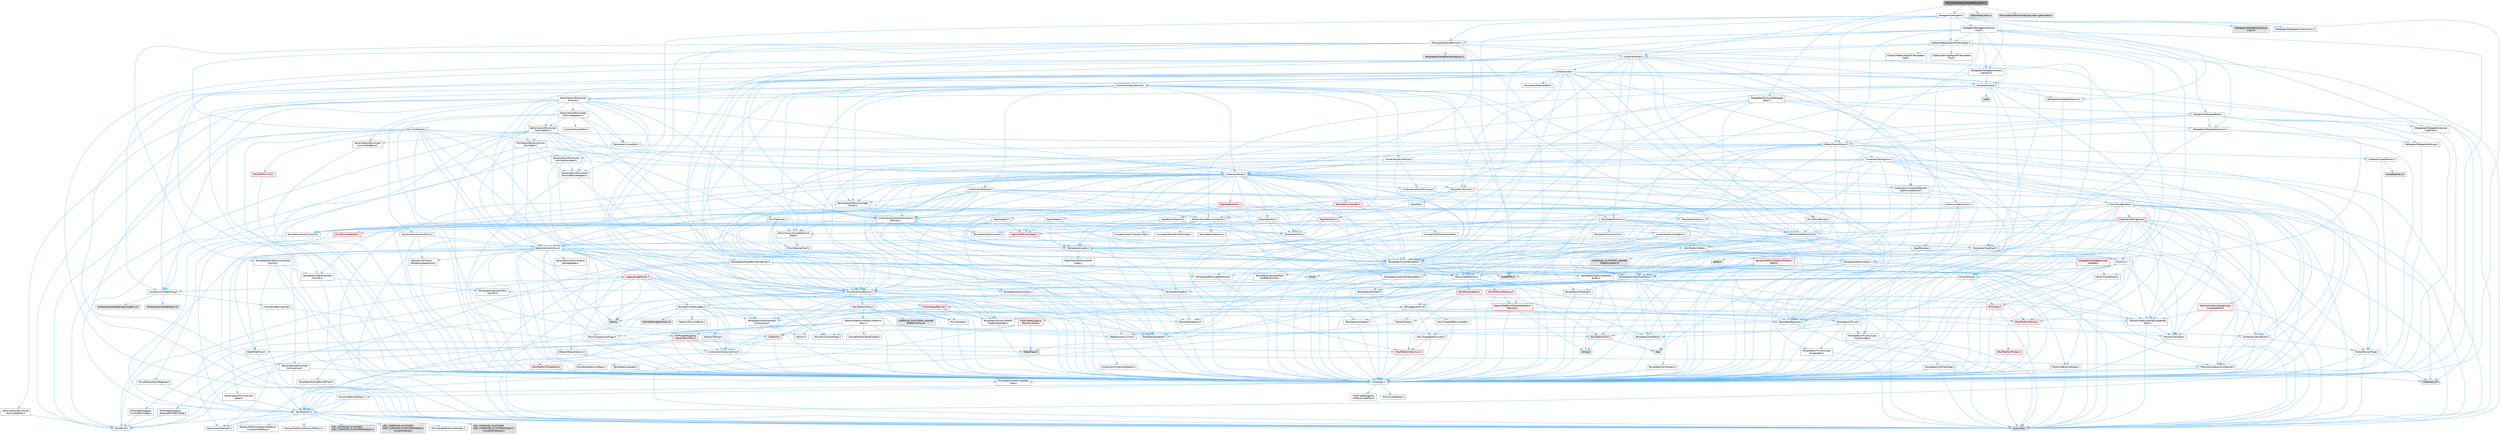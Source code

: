 digraph "BrowseToAssetOverrideSubsystem.h"
{
 // INTERACTIVE_SVG=YES
 // LATEX_PDF_SIZE
  bgcolor="transparent";
  edge [fontname=Helvetica,fontsize=10,labelfontname=Helvetica,labelfontsize=10];
  node [fontname=Helvetica,fontsize=10,shape=box,height=0.2,width=0.4];
  Node1 [id="Node000001",label="BrowseToAssetOverrideSubsystem.h",height=0.2,width=0.4,color="gray40", fillcolor="grey60", style="filled", fontcolor="black",tooltip=" "];
  Node1 -> Node2 [id="edge1_Node000001_Node000002",color="steelblue1",style="solid",tooltip=" "];
  Node2 [id="Node000002",label="Containers/Map.h",height=0.2,width=0.4,color="grey40", fillcolor="white", style="filled",URL="$df/d79/Map_8h.html",tooltip=" "];
  Node2 -> Node3 [id="edge2_Node000002_Node000003",color="steelblue1",style="solid",tooltip=" "];
  Node3 [id="Node000003",label="CoreTypes.h",height=0.2,width=0.4,color="grey40", fillcolor="white", style="filled",URL="$dc/dec/CoreTypes_8h.html",tooltip=" "];
  Node3 -> Node4 [id="edge3_Node000003_Node000004",color="steelblue1",style="solid",tooltip=" "];
  Node4 [id="Node000004",label="HAL/Platform.h",height=0.2,width=0.4,color="grey40", fillcolor="white", style="filled",URL="$d9/dd0/Platform_8h.html",tooltip=" "];
  Node4 -> Node5 [id="edge4_Node000004_Node000005",color="steelblue1",style="solid",tooltip=" "];
  Node5 [id="Node000005",label="Misc/Build.h",height=0.2,width=0.4,color="grey40", fillcolor="white", style="filled",URL="$d3/dbb/Build_8h.html",tooltip=" "];
  Node4 -> Node6 [id="edge5_Node000004_Node000006",color="steelblue1",style="solid",tooltip=" "];
  Node6 [id="Node000006",label="Misc/LargeWorldCoordinates.h",height=0.2,width=0.4,color="grey40", fillcolor="white", style="filled",URL="$d2/dcb/LargeWorldCoordinates_8h.html",tooltip=" "];
  Node4 -> Node7 [id="edge6_Node000004_Node000007",color="steelblue1",style="solid",tooltip=" "];
  Node7 [id="Node000007",label="type_traits",height=0.2,width=0.4,color="grey60", fillcolor="#E0E0E0", style="filled",tooltip=" "];
  Node4 -> Node8 [id="edge7_Node000004_Node000008",color="steelblue1",style="solid",tooltip=" "];
  Node8 [id="Node000008",label="PreprocessorHelpers.h",height=0.2,width=0.4,color="grey40", fillcolor="white", style="filled",URL="$db/ddb/PreprocessorHelpers_8h.html",tooltip=" "];
  Node4 -> Node9 [id="edge8_Node000004_Node000009",color="steelblue1",style="solid",tooltip=" "];
  Node9 [id="Node000009",label="UBT_COMPILED_PLATFORM\l/UBT_COMPILED_PLATFORMPlatform\lCompilerPreSetup.h",height=0.2,width=0.4,color="grey60", fillcolor="#E0E0E0", style="filled",tooltip=" "];
  Node4 -> Node10 [id="edge9_Node000004_Node000010",color="steelblue1",style="solid",tooltip=" "];
  Node10 [id="Node000010",label="GenericPlatform/GenericPlatform\lCompilerPreSetup.h",height=0.2,width=0.4,color="grey40", fillcolor="white", style="filled",URL="$d9/dc8/GenericPlatformCompilerPreSetup_8h.html",tooltip=" "];
  Node4 -> Node11 [id="edge10_Node000004_Node000011",color="steelblue1",style="solid",tooltip=" "];
  Node11 [id="Node000011",label="GenericPlatform/GenericPlatform.h",height=0.2,width=0.4,color="grey40", fillcolor="white", style="filled",URL="$d6/d84/GenericPlatform_8h.html",tooltip=" "];
  Node4 -> Node12 [id="edge11_Node000004_Node000012",color="steelblue1",style="solid",tooltip=" "];
  Node12 [id="Node000012",label="UBT_COMPILED_PLATFORM\l/UBT_COMPILED_PLATFORMPlatform.h",height=0.2,width=0.4,color="grey60", fillcolor="#E0E0E0", style="filled",tooltip=" "];
  Node4 -> Node13 [id="edge12_Node000004_Node000013",color="steelblue1",style="solid",tooltip=" "];
  Node13 [id="Node000013",label="UBT_COMPILED_PLATFORM\l/UBT_COMPILED_PLATFORMPlatform\lCompilerSetup.h",height=0.2,width=0.4,color="grey60", fillcolor="#E0E0E0", style="filled",tooltip=" "];
  Node3 -> Node14 [id="edge13_Node000003_Node000014",color="steelblue1",style="solid",tooltip=" "];
  Node14 [id="Node000014",label="ProfilingDebugging\l/UMemoryDefines.h",height=0.2,width=0.4,color="grey40", fillcolor="white", style="filled",URL="$d2/da2/UMemoryDefines_8h.html",tooltip=" "];
  Node3 -> Node15 [id="edge14_Node000003_Node000015",color="steelblue1",style="solid",tooltip=" "];
  Node15 [id="Node000015",label="Misc/CoreMiscDefines.h",height=0.2,width=0.4,color="grey40", fillcolor="white", style="filled",URL="$da/d38/CoreMiscDefines_8h.html",tooltip=" "];
  Node15 -> Node4 [id="edge15_Node000015_Node000004",color="steelblue1",style="solid",tooltip=" "];
  Node15 -> Node8 [id="edge16_Node000015_Node000008",color="steelblue1",style="solid",tooltip=" "];
  Node3 -> Node16 [id="edge17_Node000003_Node000016",color="steelblue1",style="solid",tooltip=" "];
  Node16 [id="Node000016",label="Misc/CoreDefines.h",height=0.2,width=0.4,color="grey40", fillcolor="white", style="filled",URL="$d3/dd2/CoreDefines_8h.html",tooltip=" "];
  Node2 -> Node17 [id="edge18_Node000002_Node000017",color="steelblue1",style="solid",tooltip=" "];
  Node17 [id="Node000017",label="Algo/Reverse.h",height=0.2,width=0.4,color="grey40", fillcolor="white", style="filled",URL="$d5/d93/Reverse_8h.html",tooltip=" "];
  Node17 -> Node3 [id="edge19_Node000017_Node000003",color="steelblue1",style="solid",tooltip=" "];
  Node17 -> Node18 [id="edge20_Node000017_Node000018",color="steelblue1",style="solid",tooltip=" "];
  Node18 [id="Node000018",label="Templates/UnrealTemplate.h",height=0.2,width=0.4,color="grey40", fillcolor="white", style="filled",URL="$d4/d24/UnrealTemplate_8h.html",tooltip=" "];
  Node18 -> Node3 [id="edge21_Node000018_Node000003",color="steelblue1",style="solid",tooltip=" "];
  Node18 -> Node19 [id="edge22_Node000018_Node000019",color="steelblue1",style="solid",tooltip=" "];
  Node19 [id="Node000019",label="Templates/IsPointer.h",height=0.2,width=0.4,color="grey40", fillcolor="white", style="filled",URL="$d7/d05/IsPointer_8h.html",tooltip=" "];
  Node19 -> Node3 [id="edge23_Node000019_Node000003",color="steelblue1",style="solid",tooltip=" "];
  Node18 -> Node20 [id="edge24_Node000018_Node000020",color="steelblue1",style="solid",tooltip=" "];
  Node20 [id="Node000020",label="HAL/UnrealMemory.h",height=0.2,width=0.4,color="grey40", fillcolor="white", style="filled",URL="$d9/d96/UnrealMemory_8h.html",tooltip=" "];
  Node20 -> Node3 [id="edge25_Node000020_Node000003",color="steelblue1",style="solid",tooltip=" "];
  Node20 -> Node21 [id="edge26_Node000020_Node000021",color="steelblue1",style="solid",tooltip=" "];
  Node21 [id="Node000021",label="GenericPlatform/GenericPlatform\lMemory.h",height=0.2,width=0.4,color="red", fillcolor="#FFF0F0", style="filled",URL="$dd/d22/GenericPlatformMemory_8h.html",tooltip=" "];
  Node21 -> Node22 [id="edge27_Node000021_Node000022",color="steelblue1",style="solid",tooltip=" "];
  Node22 [id="Node000022",label="CoreFwd.h",height=0.2,width=0.4,color="red", fillcolor="#FFF0F0", style="filled",URL="$d1/d1e/CoreFwd_8h.html",tooltip=" "];
  Node22 -> Node3 [id="edge28_Node000022_Node000003",color="steelblue1",style="solid",tooltip=" "];
  Node22 -> Node23 [id="edge29_Node000022_Node000023",color="steelblue1",style="solid",tooltip=" "];
  Node23 [id="Node000023",label="Containers/ContainersFwd.h",height=0.2,width=0.4,color="grey40", fillcolor="white", style="filled",URL="$d4/d0a/ContainersFwd_8h.html",tooltip=" "];
  Node23 -> Node4 [id="edge30_Node000023_Node000004",color="steelblue1",style="solid",tooltip=" "];
  Node23 -> Node3 [id="edge31_Node000023_Node000003",color="steelblue1",style="solid",tooltip=" "];
  Node23 -> Node24 [id="edge32_Node000023_Node000024",color="steelblue1",style="solid",tooltip=" "];
  Node24 [id="Node000024",label="Traits/IsContiguousContainer.h",height=0.2,width=0.4,color="grey40", fillcolor="white", style="filled",URL="$d5/d3c/IsContiguousContainer_8h.html",tooltip=" "];
  Node24 -> Node3 [id="edge33_Node000024_Node000003",color="steelblue1",style="solid",tooltip=" "];
  Node24 -> Node25 [id="edge34_Node000024_Node000025",color="steelblue1",style="solid",tooltip=" "];
  Node25 [id="Node000025",label="Misc/StaticAssertComplete\lType.h",height=0.2,width=0.4,color="grey40", fillcolor="white", style="filled",URL="$d5/d4e/StaticAssertCompleteType_8h.html",tooltip=" "];
  Node24 -> Node26 [id="edge35_Node000024_Node000026",color="steelblue1",style="solid",tooltip=" "];
  Node26 [id="Node000026",label="initializer_list",height=0.2,width=0.4,color="grey60", fillcolor="#E0E0E0", style="filled",tooltip=" "];
  Node22 -> Node27 [id="edge36_Node000022_Node000027",color="steelblue1",style="solid",tooltip=" "];
  Node27 [id="Node000027",label="Math/MathFwd.h",height=0.2,width=0.4,color="grey40", fillcolor="white", style="filled",URL="$d2/d10/MathFwd_8h.html",tooltip=" "];
  Node27 -> Node4 [id="edge37_Node000027_Node000004",color="steelblue1",style="solid",tooltip=" "];
  Node21 -> Node3 [id="edge38_Node000021_Node000003",color="steelblue1",style="solid",tooltip=" "];
  Node21 -> Node29 [id="edge39_Node000021_Node000029",color="steelblue1",style="solid",tooltip=" "];
  Node29 [id="Node000029",label="HAL/PlatformString.h",height=0.2,width=0.4,color="red", fillcolor="#FFF0F0", style="filled",URL="$db/db5/PlatformString_8h.html",tooltip=" "];
  Node29 -> Node3 [id="edge40_Node000029_Node000003",color="steelblue1",style="solid",tooltip=" "];
  Node21 -> Node31 [id="edge41_Node000021_Node000031",color="steelblue1",style="solid",tooltip=" "];
  Node31 [id="Node000031",label="string.h",height=0.2,width=0.4,color="grey60", fillcolor="#E0E0E0", style="filled",tooltip=" "];
  Node20 -> Node33 [id="edge42_Node000020_Node000033",color="steelblue1",style="solid",tooltip=" "];
  Node33 [id="Node000033",label="HAL/MemoryBase.h",height=0.2,width=0.4,color="red", fillcolor="#FFF0F0", style="filled",URL="$d6/d9f/MemoryBase_8h.html",tooltip=" "];
  Node33 -> Node3 [id="edge43_Node000033_Node000003",color="steelblue1",style="solid",tooltip=" "];
  Node33 -> Node34 [id="edge44_Node000033_Node000034",color="steelblue1",style="solid",tooltip=" "];
  Node34 [id="Node000034",label="HAL/PlatformAtomics.h",height=0.2,width=0.4,color="red", fillcolor="#FFF0F0", style="filled",URL="$d3/d36/PlatformAtomics_8h.html",tooltip=" "];
  Node34 -> Node3 [id="edge45_Node000034_Node000003",color="steelblue1",style="solid",tooltip=" "];
  Node33 -> Node37 [id="edge46_Node000033_Node000037",color="steelblue1",style="solid",tooltip=" "];
  Node37 [id="Node000037",label="HAL/PlatformCrt.h",height=0.2,width=0.4,color="red", fillcolor="#FFF0F0", style="filled",URL="$d8/d75/PlatformCrt_8h.html",tooltip=" "];
  Node37 -> Node38 [id="edge47_Node000037_Node000038",color="steelblue1",style="solid",tooltip=" "];
  Node38 [id="Node000038",label="new",height=0.2,width=0.4,color="grey60", fillcolor="#E0E0E0", style="filled",tooltip=" "];
  Node37 -> Node31 [id="edge48_Node000037_Node000031",color="steelblue1",style="solid",tooltip=" "];
  Node33 -> Node77 [id="edge49_Node000033_Node000077",color="steelblue1",style="solid",tooltip=" "];
  Node77 [id="Node000077",label="Misc/OutputDevice.h",height=0.2,width=0.4,color="red", fillcolor="#FFF0F0", style="filled",URL="$d7/d32/OutputDevice_8h.html",tooltip=" "];
  Node77 -> Node22 [id="edge50_Node000077_Node000022",color="steelblue1",style="solid",tooltip=" "];
  Node77 -> Node3 [id="edge51_Node000077_Node000003",color="steelblue1",style="solid",tooltip=" "];
  Node77 -> Node69 [id="edge52_Node000077_Node000069",color="steelblue1",style="solid",tooltip=" "];
  Node69 [id="Node000069",label="Misc/VarArgs.h",height=0.2,width=0.4,color="grey40", fillcolor="white", style="filled",URL="$d5/d6f/VarArgs_8h.html",tooltip=" "];
  Node69 -> Node3 [id="edge53_Node000069_Node000003",color="steelblue1",style="solid",tooltip=" "];
  Node77 -> Node64 [id="edge54_Node000077_Node000064",color="steelblue1",style="solid",tooltip=" "];
  Node64 [id="Node000064",label="Templates/IsArrayOrRefOf\lTypeByPredicate.h",height=0.2,width=0.4,color="grey40", fillcolor="white", style="filled",URL="$d6/da1/IsArrayOrRefOfTypeByPredicate_8h.html",tooltip=" "];
  Node64 -> Node3 [id="edge55_Node000064_Node000003",color="steelblue1",style="solid",tooltip=" "];
  Node77 -> Node65 [id="edge56_Node000077_Node000065",color="steelblue1",style="solid",tooltip=" "];
  Node65 [id="Node000065",label="Templates/IsValidVariadic\lFunctionArg.h",height=0.2,width=0.4,color="grey40", fillcolor="white", style="filled",URL="$d0/dc8/IsValidVariadicFunctionArg_8h.html",tooltip=" "];
  Node65 -> Node3 [id="edge57_Node000065_Node000003",color="steelblue1",style="solid",tooltip=" "];
  Node65 -> Node66 [id="edge58_Node000065_Node000066",color="steelblue1",style="solid",tooltip=" "];
  Node66 [id="Node000066",label="IsEnum.h",height=0.2,width=0.4,color="grey40", fillcolor="white", style="filled",URL="$d4/de5/IsEnum_8h.html",tooltip=" "];
  Node65 -> Node7 [id="edge59_Node000065_Node000007",color="steelblue1",style="solid",tooltip=" "];
  Node77 -> Node67 [id="edge60_Node000077_Node000067",color="steelblue1",style="solid",tooltip=" "];
  Node67 [id="Node000067",label="Traits/IsCharEncodingCompatible\lWith.h",height=0.2,width=0.4,color="grey40", fillcolor="white", style="filled",URL="$df/dd1/IsCharEncodingCompatibleWith_8h.html",tooltip=" "];
  Node67 -> Node7 [id="edge61_Node000067_Node000007",color="steelblue1",style="solid",tooltip=" "];
  Node67 -> Node68 [id="edge62_Node000067_Node000068",color="steelblue1",style="solid",tooltip=" "];
  Node68 [id="Node000068",label="Traits/IsCharType.h",height=0.2,width=0.4,color="grey40", fillcolor="white", style="filled",URL="$db/d51/IsCharType_8h.html",tooltip=" "];
  Node68 -> Node3 [id="edge63_Node000068_Node000003",color="steelblue1",style="solid",tooltip=" "];
  Node33 -> Node79 [id="edge64_Node000033_Node000079",color="steelblue1",style="solid",tooltip=" "];
  Node79 [id="Node000079",label="Templates/Atomic.h",height=0.2,width=0.4,color="grey40", fillcolor="white", style="filled",URL="$d3/d91/Atomic_8h.html",tooltip=" "];
  Node79 -> Node80 [id="edge65_Node000079_Node000080",color="steelblue1",style="solid",tooltip=" "];
  Node80 [id="Node000080",label="HAL/ThreadSafeCounter.h",height=0.2,width=0.4,color="grey40", fillcolor="white", style="filled",URL="$dc/dc9/ThreadSafeCounter_8h.html",tooltip=" "];
  Node80 -> Node3 [id="edge66_Node000080_Node000003",color="steelblue1",style="solid",tooltip=" "];
  Node80 -> Node34 [id="edge67_Node000080_Node000034",color="steelblue1",style="solid",tooltip=" "];
  Node79 -> Node81 [id="edge68_Node000079_Node000081",color="steelblue1",style="solid",tooltip=" "];
  Node81 [id="Node000081",label="HAL/ThreadSafeCounter64.h",height=0.2,width=0.4,color="grey40", fillcolor="white", style="filled",URL="$d0/d12/ThreadSafeCounter64_8h.html",tooltip=" "];
  Node81 -> Node3 [id="edge69_Node000081_Node000003",color="steelblue1",style="solid",tooltip=" "];
  Node81 -> Node80 [id="edge70_Node000081_Node000080",color="steelblue1",style="solid",tooltip=" "];
  Node79 -> Node82 [id="edge71_Node000079_Node000082",color="steelblue1",style="solid",tooltip=" "];
  Node82 [id="Node000082",label="Templates/IsIntegral.h",height=0.2,width=0.4,color="grey40", fillcolor="white", style="filled",URL="$da/d64/IsIntegral_8h.html",tooltip=" "];
  Node82 -> Node3 [id="edge72_Node000082_Node000003",color="steelblue1",style="solid",tooltip=" "];
  Node79 -> Node83 [id="edge73_Node000079_Node000083",color="steelblue1",style="solid",tooltip=" "];
  Node83 [id="Node000083",label="Templates/IsTrivial.h",height=0.2,width=0.4,color="grey40", fillcolor="white", style="filled",URL="$da/d4c/IsTrivial_8h.html",tooltip=" "];
  Node83 -> Node84 [id="edge74_Node000083_Node000084",color="steelblue1",style="solid",tooltip=" "];
  Node84 [id="Node000084",label="Templates/AndOrNot.h",height=0.2,width=0.4,color="grey40", fillcolor="white", style="filled",URL="$db/d0a/AndOrNot_8h.html",tooltip=" "];
  Node84 -> Node3 [id="edge75_Node000084_Node000003",color="steelblue1",style="solid",tooltip=" "];
  Node83 -> Node85 [id="edge76_Node000083_Node000085",color="steelblue1",style="solid",tooltip=" "];
  Node85 [id="Node000085",label="Templates/IsTriviallyCopy\lConstructible.h",height=0.2,width=0.4,color="grey40", fillcolor="white", style="filled",URL="$d3/d78/IsTriviallyCopyConstructible_8h.html",tooltip=" "];
  Node85 -> Node3 [id="edge77_Node000085_Node000003",color="steelblue1",style="solid",tooltip=" "];
  Node85 -> Node7 [id="edge78_Node000085_Node000007",color="steelblue1",style="solid",tooltip=" "];
  Node83 -> Node86 [id="edge79_Node000083_Node000086",color="steelblue1",style="solid",tooltip=" "];
  Node86 [id="Node000086",label="Templates/IsTriviallyCopy\lAssignable.h",height=0.2,width=0.4,color="grey40", fillcolor="white", style="filled",URL="$d2/df2/IsTriviallyCopyAssignable_8h.html",tooltip=" "];
  Node86 -> Node3 [id="edge80_Node000086_Node000003",color="steelblue1",style="solid",tooltip=" "];
  Node86 -> Node7 [id="edge81_Node000086_Node000007",color="steelblue1",style="solid",tooltip=" "];
  Node83 -> Node7 [id="edge82_Node000083_Node000007",color="steelblue1",style="solid",tooltip=" "];
  Node79 -> Node87 [id="edge83_Node000079_Node000087",color="steelblue1",style="solid",tooltip=" "];
  Node87 [id="Node000087",label="Traits/IntType.h",height=0.2,width=0.4,color="grey40", fillcolor="white", style="filled",URL="$d7/deb/IntType_8h.html",tooltip=" "];
  Node87 -> Node4 [id="edge84_Node000087_Node000004",color="steelblue1",style="solid",tooltip=" "];
  Node79 -> Node76 [id="edge85_Node000079_Node000076",color="steelblue1",style="solid",tooltip=" "];
  Node76 [id="Node000076",label="atomic",height=0.2,width=0.4,color="grey60", fillcolor="#E0E0E0", style="filled",tooltip=" "];
  Node20 -> Node88 [id="edge86_Node000020_Node000088",color="steelblue1",style="solid",tooltip=" "];
  Node88 [id="Node000088",label="HAL/PlatformMemory.h",height=0.2,width=0.4,color="red", fillcolor="#FFF0F0", style="filled",URL="$de/d68/PlatformMemory_8h.html",tooltip=" "];
  Node88 -> Node3 [id="edge87_Node000088_Node000003",color="steelblue1",style="solid",tooltip=" "];
  Node88 -> Node21 [id="edge88_Node000088_Node000021",color="steelblue1",style="solid",tooltip=" "];
  Node20 -> Node90 [id="edge89_Node000020_Node000090",color="steelblue1",style="solid",tooltip=" "];
  Node90 [id="Node000090",label="ProfilingDebugging\l/MemoryTrace.h",height=0.2,width=0.4,color="red", fillcolor="#FFF0F0", style="filled",URL="$da/dd7/MemoryTrace_8h.html",tooltip=" "];
  Node90 -> Node4 [id="edge90_Node000090_Node000004",color="steelblue1",style="solid",tooltip=" "];
  Node90 -> Node54 [id="edge91_Node000090_Node000054",color="steelblue1",style="solid",tooltip=" "];
  Node54 [id="Node000054",label="Misc/EnumClassFlags.h",height=0.2,width=0.4,color="grey40", fillcolor="white", style="filled",URL="$d8/de7/EnumClassFlags_8h.html",tooltip=" "];
  Node90 -> Node62 [id="edge92_Node000090_Node000062",color="steelblue1",style="solid",tooltip=" "];
  Node62 [id="Node000062",label="Trace/Trace.h",height=0.2,width=0.4,color="grey60", fillcolor="#E0E0E0", style="filled",tooltip=" "];
  Node20 -> Node19 [id="edge93_Node000020_Node000019",color="steelblue1",style="solid",tooltip=" "];
  Node18 -> Node91 [id="edge94_Node000018_Node000091",color="steelblue1",style="solid",tooltip=" "];
  Node91 [id="Node000091",label="Templates/CopyQualifiers\lAndRefsFromTo.h",height=0.2,width=0.4,color="grey40", fillcolor="white", style="filled",URL="$d3/db3/CopyQualifiersAndRefsFromTo_8h.html",tooltip=" "];
  Node91 -> Node92 [id="edge95_Node000091_Node000092",color="steelblue1",style="solid",tooltip=" "];
  Node92 [id="Node000092",label="Templates/CopyQualifiers\lFromTo.h",height=0.2,width=0.4,color="grey40", fillcolor="white", style="filled",URL="$d5/db4/CopyQualifiersFromTo_8h.html",tooltip=" "];
  Node18 -> Node93 [id="edge96_Node000018_Node000093",color="steelblue1",style="solid",tooltip=" "];
  Node93 [id="Node000093",label="Templates/UnrealTypeTraits.h",height=0.2,width=0.4,color="grey40", fillcolor="white", style="filled",URL="$d2/d2d/UnrealTypeTraits_8h.html",tooltip=" "];
  Node93 -> Node3 [id="edge97_Node000093_Node000003",color="steelblue1",style="solid",tooltip=" "];
  Node93 -> Node19 [id="edge98_Node000093_Node000019",color="steelblue1",style="solid",tooltip=" "];
  Node93 -> Node46 [id="edge99_Node000093_Node000046",color="steelblue1",style="solid",tooltip=" "];
  Node46 [id="Node000046",label="Misc/AssertionMacros.h",height=0.2,width=0.4,color="grey40", fillcolor="white", style="filled",URL="$d0/dfa/AssertionMacros_8h.html",tooltip=" "];
  Node46 -> Node3 [id="edge100_Node000046_Node000003",color="steelblue1",style="solid",tooltip=" "];
  Node46 -> Node4 [id="edge101_Node000046_Node000004",color="steelblue1",style="solid",tooltip=" "];
  Node46 -> Node47 [id="edge102_Node000046_Node000047",color="steelblue1",style="solid",tooltip=" "];
  Node47 [id="Node000047",label="HAL/PlatformMisc.h",height=0.2,width=0.4,color="grey40", fillcolor="white", style="filled",URL="$d0/df5/PlatformMisc_8h.html",tooltip=" "];
  Node47 -> Node3 [id="edge103_Node000047_Node000003",color="steelblue1",style="solid",tooltip=" "];
  Node47 -> Node48 [id="edge104_Node000047_Node000048",color="steelblue1",style="solid",tooltip=" "];
  Node48 [id="Node000048",label="GenericPlatform/GenericPlatform\lMisc.h",height=0.2,width=0.4,color="grey40", fillcolor="white", style="filled",URL="$db/d9a/GenericPlatformMisc_8h.html",tooltip=" "];
  Node48 -> Node49 [id="edge105_Node000048_Node000049",color="steelblue1",style="solid",tooltip=" "];
  Node49 [id="Node000049",label="Containers/StringFwd.h",height=0.2,width=0.4,color="grey40", fillcolor="white", style="filled",URL="$df/d37/StringFwd_8h.html",tooltip=" "];
  Node49 -> Node3 [id="edge106_Node000049_Node000003",color="steelblue1",style="solid",tooltip=" "];
  Node49 -> Node50 [id="edge107_Node000049_Node000050",color="steelblue1",style="solid",tooltip=" "];
  Node50 [id="Node000050",label="Traits/ElementType.h",height=0.2,width=0.4,color="grey40", fillcolor="white", style="filled",URL="$d5/d4f/ElementType_8h.html",tooltip=" "];
  Node50 -> Node4 [id="edge108_Node000050_Node000004",color="steelblue1",style="solid",tooltip=" "];
  Node50 -> Node26 [id="edge109_Node000050_Node000026",color="steelblue1",style="solid",tooltip=" "];
  Node50 -> Node7 [id="edge110_Node000050_Node000007",color="steelblue1",style="solid",tooltip=" "];
  Node49 -> Node24 [id="edge111_Node000049_Node000024",color="steelblue1",style="solid",tooltip=" "];
  Node48 -> Node22 [id="edge112_Node000048_Node000022",color="steelblue1",style="solid",tooltip=" "];
  Node48 -> Node3 [id="edge113_Node000048_Node000003",color="steelblue1",style="solid",tooltip=" "];
  Node48 -> Node51 [id="edge114_Node000048_Node000051",color="steelblue1",style="solid",tooltip=" "];
  Node51 [id="Node000051",label="FramePro/FrameProConfig.h",height=0.2,width=0.4,color="grey40", fillcolor="white", style="filled",URL="$d7/d90/FrameProConfig_8h.html",tooltip=" "];
  Node48 -> Node37 [id="edge115_Node000048_Node000037",color="steelblue1",style="solid",tooltip=" "];
  Node48 -> Node52 [id="edge116_Node000048_Node000052",color="steelblue1",style="solid",tooltip=" "];
  Node52 [id="Node000052",label="Math/NumericLimits.h",height=0.2,width=0.4,color="grey40", fillcolor="white", style="filled",URL="$df/d1b/NumericLimits_8h.html",tooltip=" "];
  Node52 -> Node3 [id="edge117_Node000052_Node000003",color="steelblue1",style="solid",tooltip=" "];
  Node48 -> Node53 [id="edge118_Node000048_Node000053",color="steelblue1",style="solid",tooltip=" "];
  Node53 [id="Node000053",label="Misc/CompressionFlags.h",height=0.2,width=0.4,color="grey40", fillcolor="white", style="filled",URL="$d9/d76/CompressionFlags_8h.html",tooltip=" "];
  Node48 -> Node54 [id="edge119_Node000048_Node000054",color="steelblue1",style="solid",tooltip=" "];
  Node48 -> Node55 [id="edge120_Node000048_Node000055",color="steelblue1",style="solid",tooltip=" "];
  Node55 [id="Node000055",label="ProfilingDebugging\l/CsvProfilerConfig.h",height=0.2,width=0.4,color="grey40", fillcolor="white", style="filled",URL="$d3/d88/CsvProfilerConfig_8h.html",tooltip=" "];
  Node55 -> Node5 [id="edge121_Node000055_Node000005",color="steelblue1",style="solid",tooltip=" "];
  Node48 -> Node56 [id="edge122_Node000048_Node000056",color="steelblue1",style="solid",tooltip=" "];
  Node56 [id="Node000056",label="ProfilingDebugging\l/ExternalProfilerConfig.h",height=0.2,width=0.4,color="grey40", fillcolor="white", style="filled",URL="$d3/dbb/ExternalProfilerConfig_8h.html",tooltip=" "];
  Node56 -> Node5 [id="edge123_Node000056_Node000005",color="steelblue1",style="solid",tooltip=" "];
  Node47 -> Node57 [id="edge124_Node000047_Node000057",color="steelblue1",style="solid",tooltip=" "];
  Node57 [id="Node000057",label="COMPILED_PLATFORM_HEADER\l(PlatformMisc.h)",height=0.2,width=0.4,color="grey60", fillcolor="#E0E0E0", style="filled",tooltip=" "];
  Node47 -> Node58 [id="edge125_Node000047_Node000058",color="steelblue1",style="solid",tooltip=" "];
  Node58 [id="Node000058",label="ProfilingDebugging\l/CpuProfilerTrace.h",height=0.2,width=0.4,color="red", fillcolor="#FFF0F0", style="filled",URL="$da/dcb/CpuProfilerTrace_8h.html",tooltip=" "];
  Node58 -> Node3 [id="edge126_Node000058_Node000003",color="steelblue1",style="solid",tooltip=" "];
  Node58 -> Node23 [id="edge127_Node000058_Node000023",color="steelblue1",style="solid",tooltip=" "];
  Node58 -> Node34 [id="edge128_Node000058_Node000034",color="steelblue1",style="solid",tooltip=" "];
  Node58 -> Node8 [id="edge129_Node000058_Node000008",color="steelblue1",style="solid",tooltip=" "];
  Node58 -> Node5 [id="edge130_Node000058_Node000005",color="steelblue1",style="solid",tooltip=" "];
  Node58 -> Node62 [id="edge131_Node000058_Node000062",color="steelblue1",style="solid",tooltip=" "];
  Node46 -> Node8 [id="edge132_Node000046_Node000008",color="steelblue1",style="solid",tooltip=" "];
  Node46 -> Node63 [id="edge133_Node000046_Node000063",color="steelblue1",style="solid",tooltip=" "];
  Node63 [id="Node000063",label="Templates/EnableIf.h",height=0.2,width=0.4,color="grey40", fillcolor="white", style="filled",URL="$d7/d60/EnableIf_8h.html",tooltip=" "];
  Node63 -> Node3 [id="edge134_Node000063_Node000003",color="steelblue1",style="solid",tooltip=" "];
  Node46 -> Node64 [id="edge135_Node000046_Node000064",color="steelblue1",style="solid",tooltip=" "];
  Node46 -> Node65 [id="edge136_Node000046_Node000065",color="steelblue1",style="solid",tooltip=" "];
  Node46 -> Node67 [id="edge137_Node000046_Node000067",color="steelblue1",style="solid",tooltip=" "];
  Node46 -> Node69 [id="edge138_Node000046_Node000069",color="steelblue1",style="solid",tooltip=" "];
  Node46 -> Node70 [id="edge139_Node000046_Node000070",color="steelblue1",style="solid",tooltip=" "];
  Node70 [id="Node000070",label="String/FormatStringSan.h",height=0.2,width=0.4,color="grey40", fillcolor="white", style="filled",URL="$d3/d8b/FormatStringSan_8h.html",tooltip=" "];
  Node70 -> Node7 [id="edge140_Node000070_Node000007",color="steelblue1",style="solid",tooltip=" "];
  Node70 -> Node3 [id="edge141_Node000070_Node000003",color="steelblue1",style="solid",tooltip=" "];
  Node70 -> Node71 [id="edge142_Node000070_Node000071",color="steelblue1",style="solid",tooltip=" "];
  Node71 [id="Node000071",label="Templates/Requires.h",height=0.2,width=0.4,color="grey40", fillcolor="white", style="filled",URL="$dc/d96/Requires_8h.html",tooltip=" "];
  Node71 -> Node63 [id="edge143_Node000071_Node000063",color="steelblue1",style="solid",tooltip=" "];
  Node71 -> Node7 [id="edge144_Node000071_Node000007",color="steelblue1",style="solid",tooltip=" "];
  Node70 -> Node72 [id="edge145_Node000070_Node000072",color="steelblue1",style="solid",tooltip=" "];
  Node72 [id="Node000072",label="Templates/Identity.h",height=0.2,width=0.4,color="grey40", fillcolor="white", style="filled",URL="$d0/dd5/Identity_8h.html",tooltip=" "];
  Node70 -> Node65 [id="edge146_Node000070_Node000065",color="steelblue1",style="solid",tooltip=" "];
  Node70 -> Node68 [id="edge147_Node000070_Node000068",color="steelblue1",style="solid",tooltip=" "];
  Node70 -> Node73 [id="edge148_Node000070_Node000073",color="steelblue1",style="solid",tooltip=" "];
  Node73 [id="Node000073",label="Traits/IsTEnumAsByte.h",height=0.2,width=0.4,color="grey40", fillcolor="white", style="filled",URL="$d1/de6/IsTEnumAsByte_8h.html",tooltip=" "];
  Node70 -> Node74 [id="edge149_Node000070_Node000074",color="steelblue1",style="solid",tooltip=" "];
  Node74 [id="Node000074",label="Traits/IsTString.h",height=0.2,width=0.4,color="grey40", fillcolor="white", style="filled",URL="$d0/df8/IsTString_8h.html",tooltip=" "];
  Node74 -> Node23 [id="edge150_Node000074_Node000023",color="steelblue1",style="solid",tooltip=" "];
  Node70 -> Node23 [id="edge151_Node000070_Node000023",color="steelblue1",style="solid",tooltip=" "];
  Node70 -> Node75 [id="edge152_Node000070_Node000075",color="steelblue1",style="solid",tooltip=" "];
  Node75 [id="Node000075",label="FormatStringSanErrors.inl",height=0.2,width=0.4,color="grey60", fillcolor="#E0E0E0", style="filled",tooltip=" "];
  Node46 -> Node76 [id="edge153_Node000046_Node000076",color="steelblue1",style="solid",tooltip=" "];
  Node93 -> Node84 [id="edge154_Node000093_Node000084",color="steelblue1",style="solid",tooltip=" "];
  Node93 -> Node63 [id="edge155_Node000093_Node000063",color="steelblue1",style="solid",tooltip=" "];
  Node93 -> Node94 [id="edge156_Node000093_Node000094",color="steelblue1",style="solid",tooltip=" "];
  Node94 [id="Node000094",label="Templates/IsArithmetic.h",height=0.2,width=0.4,color="grey40", fillcolor="white", style="filled",URL="$d2/d5d/IsArithmetic_8h.html",tooltip=" "];
  Node94 -> Node3 [id="edge157_Node000094_Node000003",color="steelblue1",style="solid",tooltip=" "];
  Node93 -> Node66 [id="edge158_Node000093_Node000066",color="steelblue1",style="solid",tooltip=" "];
  Node93 -> Node95 [id="edge159_Node000093_Node000095",color="steelblue1",style="solid",tooltip=" "];
  Node95 [id="Node000095",label="Templates/Models.h",height=0.2,width=0.4,color="grey40", fillcolor="white", style="filled",URL="$d3/d0c/Models_8h.html",tooltip=" "];
  Node95 -> Node72 [id="edge160_Node000095_Node000072",color="steelblue1",style="solid",tooltip=" "];
  Node93 -> Node96 [id="edge161_Node000093_Node000096",color="steelblue1",style="solid",tooltip=" "];
  Node96 [id="Node000096",label="Templates/IsPODType.h",height=0.2,width=0.4,color="grey40", fillcolor="white", style="filled",URL="$d7/db1/IsPODType_8h.html",tooltip=" "];
  Node96 -> Node3 [id="edge162_Node000096_Node000003",color="steelblue1",style="solid",tooltip=" "];
  Node93 -> Node97 [id="edge163_Node000093_Node000097",color="steelblue1",style="solid",tooltip=" "];
  Node97 [id="Node000097",label="Templates/IsUECoreType.h",height=0.2,width=0.4,color="grey40", fillcolor="white", style="filled",URL="$d1/db8/IsUECoreType_8h.html",tooltip=" "];
  Node97 -> Node3 [id="edge164_Node000097_Node000003",color="steelblue1",style="solid",tooltip=" "];
  Node97 -> Node7 [id="edge165_Node000097_Node000007",color="steelblue1",style="solid",tooltip=" "];
  Node93 -> Node85 [id="edge166_Node000093_Node000085",color="steelblue1",style="solid",tooltip=" "];
  Node18 -> Node98 [id="edge167_Node000018_Node000098",color="steelblue1",style="solid",tooltip=" "];
  Node98 [id="Node000098",label="Templates/RemoveReference.h",height=0.2,width=0.4,color="grey40", fillcolor="white", style="filled",URL="$da/dbe/RemoveReference_8h.html",tooltip=" "];
  Node98 -> Node3 [id="edge168_Node000098_Node000003",color="steelblue1",style="solid",tooltip=" "];
  Node18 -> Node71 [id="edge169_Node000018_Node000071",color="steelblue1",style="solid",tooltip=" "];
  Node18 -> Node99 [id="edge170_Node000018_Node000099",color="steelblue1",style="solid",tooltip=" "];
  Node99 [id="Node000099",label="Templates/TypeCompatible\lBytes.h",height=0.2,width=0.4,color="grey40", fillcolor="white", style="filled",URL="$df/d0a/TypeCompatibleBytes_8h.html",tooltip=" "];
  Node99 -> Node3 [id="edge171_Node000099_Node000003",color="steelblue1",style="solid",tooltip=" "];
  Node99 -> Node31 [id="edge172_Node000099_Node000031",color="steelblue1",style="solid",tooltip=" "];
  Node99 -> Node38 [id="edge173_Node000099_Node000038",color="steelblue1",style="solid",tooltip=" "];
  Node99 -> Node7 [id="edge174_Node000099_Node000007",color="steelblue1",style="solid",tooltip=" "];
  Node18 -> Node72 [id="edge175_Node000018_Node000072",color="steelblue1",style="solid",tooltip=" "];
  Node18 -> Node24 [id="edge176_Node000018_Node000024",color="steelblue1",style="solid",tooltip=" "];
  Node18 -> Node100 [id="edge177_Node000018_Node000100",color="steelblue1",style="solid",tooltip=" "];
  Node100 [id="Node000100",label="Traits/UseBitwiseSwap.h",height=0.2,width=0.4,color="grey40", fillcolor="white", style="filled",URL="$db/df3/UseBitwiseSwap_8h.html",tooltip=" "];
  Node100 -> Node3 [id="edge178_Node000100_Node000003",color="steelblue1",style="solid",tooltip=" "];
  Node100 -> Node7 [id="edge179_Node000100_Node000007",color="steelblue1",style="solid",tooltip=" "];
  Node18 -> Node7 [id="edge180_Node000018_Node000007",color="steelblue1",style="solid",tooltip=" "];
  Node2 -> Node101 [id="edge181_Node000002_Node000101",color="steelblue1",style="solid",tooltip=" "];
  Node101 [id="Node000101",label="Containers/ContainerElement\lTypeCompatibility.h",height=0.2,width=0.4,color="grey40", fillcolor="white", style="filled",URL="$df/ddf/ContainerElementTypeCompatibility_8h.html",tooltip=" "];
  Node101 -> Node3 [id="edge182_Node000101_Node000003",color="steelblue1",style="solid",tooltip=" "];
  Node101 -> Node93 [id="edge183_Node000101_Node000093",color="steelblue1",style="solid",tooltip=" "];
  Node2 -> Node102 [id="edge184_Node000002_Node000102",color="steelblue1",style="solid",tooltip=" "];
  Node102 [id="Node000102",label="Containers/Set.h",height=0.2,width=0.4,color="grey40", fillcolor="white", style="filled",URL="$d4/d45/Set_8h.html",tooltip=" "];
  Node102 -> Node103 [id="edge185_Node000102_Node000103",color="steelblue1",style="solid",tooltip=" "];
  Node103 [id="Node000103",label="Containers/ContainerAllocation\lPolicies.h",height=0.2,width=0.4,color="grey40", fillcolor="white", style="filled",URL="$d7/dff/ContainerAllocationPolicies_8h.html",tooltip=" "];
  Node103 -> Node3 [id="edge186_Node000103_Node000003",color="steelblue1",style="solid",tooltip=" "];
  Node103 -> Node104 [id="edge187_Node000103_Node000104",color="steelblue1",style="solid",tooltip=" "];
  Node104 [id="Node000104",label="Containers/ContainerHelpers.h",height=0.2,width=0.4,color="grey40", fillcolor="white", style="filled",URL="$d7/d33/ContainerHelpers_8h.html",tooltip=" "];
  Node104 -> Node3 [id="edge188_Node000104_Node000003",color="steelblue1",style="solid",tooltip=" "];
  Node103 -> Node103 [id="edge189_Node000103_Node000103",color="steelblue1",style="solid",tooltip=" "];
  Node103 -> Node105 [id="edge190_Node000103_Node000105",color="steelblue1",style="solid",tooltip=" "];
  Node105 [id="Node000105",label="HAL/PlatformMath.h",height=0.2,width=0.4,color="grey40", fillcolor="white", style="filled",URL="$dc/d53/PlatformMath_8h.html",tooltip=" "];
  Node105 -> Node3 [id="edge191_Node000105_Node000003",color="steelblue1",style="solid",tooltip=" "];
  Node105 -> Node106 [id="edge192_Node000105_Node000106",color="steelblue1",style="solid",tooltip=" "];
  Node106 [id="Node000106",label="GenericPlatform/GenericPlatform\lMath.h",height=0.2,width=0.4,color="red", fillcolor="#FFF0F0", style="filled",URL="$d5/d79/GenericPlatformMath_8h.html",tooltip=" "];
  Node106 -> Node3 [id="edge193_Node000106_Node000003",color="steelblue1",style="solid",tooltip=" "];
  Node106 -> Node23 [id="edge194_Node000106_Node000023",color="steelblue1",style="solid",tooltip=" "];
  Node106 -> Node37 [id="edge195_Node000106_Node000037",color="steelblue1",style="solid",tooltip=" "];
  Node106 -> Node84 [id="edge196_Node000106_Node000084",color="steelblue1",style="solid",tooltip=" "];
  Node106 -> Node93 [id="edge197_Node000106_Node000093",color="steelblue1",style="solid",tooltip=" "];
  Node106 -> Node71 [id="edge198_Node000106_Node000071",color="steelblue1",style="solid",tooltip=" "];
  Node106 -> Node99 [id="edge199_Node000106_Node000099",color="steelblue1",style="solid",tooltip=" "];
  Node106 -> Node111 [id="edge200_Node000106_Node000111",color="steelblue1",style="solid",tooltip=" "];
  Node111 [id="Node000111",label="limits",height=0.2,width=0.4,color="grey60", fillcolor="#E0E0E0", style="filled",tooltip=" "];
  Node106 -> Node7 [id="edge201_Node000106_Node000007",color="steelblue1",style="solid",tooltip=" "];
  Node105 -> Node112 [id="edge202_Node000105_Node000112",color="steelblue1",style="solid",tooltip=" "];
  Node112 [id="Node000112",label="COMPILED_PLATFORM_HEADER\l(PlatformMath.h)",height=0.2,width=0.4,color="grey60", fillcolor="#E0E0E0", style="filled",tooltip=" "];
  Node103 -> Node20 [id="edge203_Node000103_Node000020",color="steelblue1",style="solid",tooltip=" "];
  Node103 -> Node52 [id="edge204_Node000103_Node000052",color="steelblue1",style="solid",tooltip=" "];
  Node103 -> Node46 [id="edge205_Node000103_Node000046",color="steelblue1",style="solid",tooltip=" "];
  Node103 -> Node113 [id="edge206_Node000103_Node000113",color="steelblue1",style="solid",tooltip=" "];
  Node113 [id="Node000113",label="Templates/IsPolymorphic.h",height=0.2,width=0.4,color="grey40", fillcolor="white", style="filled",URL="$dc/d20/IsPolymorphic_8h.html",tooltip=" "];
  Node103 -> Node114 [id="edge207_Node000103_Node000114",color="steelblue1",style="solid",tooltip=" "];
  Node114 [id="Node000114",label="Templates/MemoryOps.h",height=0.2,width=0.4,color="grey40", fillcolor="white", style="filled",URL="$db/dea/MemoryOps_8h.html",tooltip=" "];
  Node114 -> Node3 [id="edge208_Node000114_Node000003",color="steelblue1",style="solid",tooltip=" "];
  Node114 -> Node20 [id="edge209_Node000114_Node000020",color="steelblue1",style="solid",tooltip=" "];
  Node114 -> Node86 [id="edge210_Node000114_Node000086",color="steelblue1",style="solid",tooltip=" "];
  Node114 -> Node85 [id="edge211_Node000114_Node000085",color="steelblue1",style="solid",tooltip=" "];
  Node114 -> Node71 [id="edge212_Node000114_Node000071",color="steelblue1",style="solid",tooltip=" "];
  Node114 -> Node93 [id="edge213_Node000114_Node000093",color="steelblue1",style="solid",tooltip=" "];
  Node114 -> Node100 [id="edge214_Node000114_Node000100",color="steelblue1",style="solid",tooltip=" "];
  Node114 -> Node38 [id="edge215_Node000114_Node000038",color="steelblue1",style="solid",tooltip=" "];
  Node114 -> Node7 [id="edge216_Node000114_Node000007",color="steelblue1",style="solid",tooltip=" "];
  Node103 -> Node99 [id="edge217_Node000103_Node000099",color="steelblue1",style="solid",tooltip=" "];
  Node103 -> Node7 [id="edge218_Node000103_Node000007",color="steelblue1",style="solid",tooltip=" "];
  Node102 -> Node101 [id="edge219_Node000102_Node000101",color="steelblue1",style="solid",tooltip=" "];
  Node102 -> Node115 [id="edge220_Node000102_Node000115",color="steelblue1",style="solid",tooltip=" "];
  Node115 [id="Node000115",label="Containers/SetUtilities.h",height=0.2,width=0.4,color="grey40", fillcolor="white", style="filled",URL="$dc/de5/SetUtilities_8h.html",tooltip=" "];
  Node115 -> Node3 [id="edge221_Node000115_Node000003",color="steelblue1",style="solid",tooltip=" "];
  Node115 -> Node116 [id="edge222_Node000115_Node000116",color="steelblue1",style="solid",tooltip=" "];
  Node116 [id="Node000116",label="Serialization/MemoryLayout.h",height=0.2,width=0.4,color="grey40", fillcolor="white", style="filled",URL="$d7/d66/MemoryLayout_8h.html",tooltip=" "];
  Node116 -> Node117 [id="edge223_Node000116_Node000117",color="steelblue1",style="solid",tooltip=" "];
  Node117 [id="Node000117",label="Concepts/StaticClassProvider.h",height=0.2,width=0.4,color="grey40", fillcolor="white", style="filled",URL="$dd/d83/StaticClassProvider_8h.html",tooltip=" "];
  Node116 -> Node118 [id="edge224_Node000116_Node000118",color="steelblue1",style="solid",tooltip=" "];
  Node118 [id="Node000118",label="Concepts/StaticStructProvider.h",height=0.2,width=0.4,color="grey40", fillcolor="white", style="filled",URL="$d5/d77/StaticStructProvider_8h.html",tooltip=" "];
  Node116 -> Node119 [id="edge225_Node000116_Node000119",color="steelblue1",style="solid",tooltip=" "];
  Node119 [id="Node000119",label="Containers/EnumAsByte.h",height=0.2,width=0.4,color="grey40", fillcolor="white", style="filled",URL="$d6/d9a/EnumAsByte_8h.html",tooltip=" "];
  Node119 -> Node3 [id="edge226_Node000119_Node000003",color="steelblue1",style="solid",tooltip=" "];
  Node119 -> Node96 [id="edge227_Node000119_Node000096",color="steelblue1",style="solid",tooltip=" "];
  Node119 -> Node120 [id="edge228_Node000119_Node000120",color="steelblue1",style="solid",tooltip=" "];
  Node120 [id="Node000120",label="Templates/TypeHash.h",height=0.2,width=0.4,color="grey40", fillcolor="white", style="filled",URL="$d1/d62/TypeHash_8h.html",tooltip=" "];
  Node120 -> Node3 [id="edge229_Node000120_Node000003",color="steelblue1",style="solid",tooltip=" "];
  Node120 -> Node71 [id="edge230_Node000120_Node000071",color="steelblue1",style="solid",tooltip=" "];
  Node120 -> Node121 [id="edge231_Node000120_Node000121",color="steelblue1",style="solid",tooltip=" "];
  Node121 [id="Node000121",label="Misc/Crc.h",height=0.2,width=0.4,color="grey40", fillcolor="white", style="filled",URL="$d4/dd2/Crc_8h.html",tooltip=" "];
  Node121 -> Node3 [id="edge232_Node000121_Node000003",color="steelblue1",style="solid",tooltip=" "];
  Node121 -> Node29 [id="edge233_Node000121_Node000029",color="steelblue1",style="solid",tooltip=" "];
  Node121 -> Node46 [id="edge234_Node000121_Node000046",color="steelblue1",style="solid",tooltip=" "];
  Node121 -> Node122 [id="edge235_Node000121_Node000122",color="steelblue1",style="solid",tooltip=" "];
  Node122 [id="Node000122",label="Misc/CString.h",height=0.2,width=0.4,color="grey40", fillcolor="white", style="filled",URL="$d2/d49/CString_8h.html",tooltip=" "];
  Node122 -> Node3 [id="edge236_Node000122_Node000003",color="steelblue1",style="solid",tooltip=" "];
  Node122 -> Node37 [id="edge237_Node000122_Node000037",color="steelblue1",style="solid",tooltip=" "];
  Node122 -> Node29 [id="edge238_Node000122_Node000029",color="steelblue1",style="solid",tooltip=" "];
  Node122 -> Node46 [id="edge239_Node000122_Node000046",color="steelblue1",style="solid",tooltip=" "];
  Node122 -> Node123 [id="edge240_Node000122_Node000123",color="steelblue1",style="solid",tooltip=" "];
  Node123 [id="Node000123",label="Misc/Char.h",height=0.2,width=0.4,color="red", fillcolor="#FFF0F0", style="filled",URL="$d0/d58/Char_8h.html",tooltip=" "];
  Node123 -> Node3 [id="edge241_Node000123_Node000003",color="steelblue1",style="solid",tooltip=" "];
  Node123 -> Node87 [id="edge242_Node000123_Node000087",color="steelblue1",style="solid",tooltip=" "];
  Node123 -> Node7 [id="edge243_Node000123_Node000007",color="steelblue1",style="solid",tooltip=" "];
  Node122 -> Node69 [id="edge244_Node000122_Node000069",color="steelblue1",style="solid",tooltip=" "];
  Node122 -> Node64 [id="edge245_Node000122_Node000064",color="steelblue1",style="solid",tooltip=" "];
  Node122 -> Node65 [id="edge246_Node000122_Node000065",color="steelblue1",style="solid",tooltip=" "];
  Node122 -> Node67 [id="edge247_Node000122_Node000067",color="steelblue1",style="solid",tooltip=" "];
  Node121 -> Node123 [id="edge248_Node000121_Node000123",color="steelblue1",style="solid",tooltip=" "];
  Node121 -> Node93 [id="edge249_Node000121_Node000093",color="steelblue1",style="solid",tooltip=" "];
  Node121 -> Node68 [id="edge250_Node000121_Node000068",color="steelblue1",style="solid",tooltip=" "];
  Node120 -> Node126 [id="edge251_Node000120_Node000126",color="steelblue1",style="solid",tooltip=" "];
  Node126 [id="Node000126",label="stdint.h",height=0.2,width=0.4,color="grey60", fillcolor="#E0E0E0", style="filled",tooltip=" "];
  Node120 -> Node7 [id="edge252_Node000120_Node000007",color="steelblue1",style="solid",tooltip=" "];
  Node116 -> Node49 [id="edge253_Node000116_Node000049",color="steelblue1",style="solid",tooltip=" "];
  Node116 -> Node20 [id="edge254_Node000116_Node000020",color="steelblue1",style="solid",tooltip=" "];
  Node116 -> Node127 [id="edge255_Node000116_Node000127",color="steelblue1",style="solid",tooltip=" "];
  Node127 [id="Node000127",label="Misc/DelayedAutoRegister.h",height=0.2,width=0.4,color="grey40", fillcolor="white", style="filled",URL="$d1/dda/DelayedAutoRegister_8h.html",tooltip=" "];
  Node127 -> Node4 [id="edge256_Node000127_Node000004",color="steelblue1",style="solid",tooltip=" "];
  Node116 -> Node63 [id="edge257_Node000116_Node000063",color="steelblue1",style="solid",tooltip=" "];
  Node116 -> Node128 [id="edge258_Node000116_Node000128",color="steelblue1",style="solid",tooltip=" "];
  Node128 [id="Node000128",label="Templates/IsAbstract.h",height=0.2,width=0.4,color="grey40", fillcolor="white", style="filled",URL="$d8/db7/IsAbstract_8h.html",tooltip=" "];
  Node116 -> Node113 [id="edge259_Node000116_Node000113",color="steelblue1",style="solid",tooltip=" "];
  Node116 -> Node95 [id="edge260_Node000116_Node000095",color="steelblue1",style="solid",tooltip=" "];
  Node116 -> Node18 [id="edge261_Node000116_Node000018",color="steelblue1",style="solid",tooltip=" "];
  Node115 -> Node114 [id="edge262_Node000115_Node000114",color="steelblue1",style="solid",tooltip=" "];
  Node115 -> Node93 [id="edge263_Node000115_Node000093",color="steelblue1",style="solid",tooltip=" "];
  Node102 -> Node129 [id="edge264_Node000102_Node000129",color="steelblue1",style="solid",tooltip=" "];
  Node129 [id="Node000129",label="Containers/SparseArray.h",height=0.2,width=0.4,color="grey40", fillcolor="white", style="filled",URL="$d5/dbf/SparseArray_8h.html",tooltip=" "];
  Node129 -> Node3 [id="edge265_Node000129_Node000003",color="steelblue1",style="solid",tooltip=" "];
  Node129 -> Node46 [id="edge266_Node000129_Node000046",color="steelblue1",style="solid",tooltip=" "];
  Node129 -> Node20 [id="edge267_Node000129_Node000020",color="steelblue1",style="solid",tooltip=" "];
  Node129 -> Node93 [id="edge268_Node000129_Node000093",color="steelblue1",style="solid",tooltip=" "];
  Node129 -> Node18 [id="edge269_Node000129_Node000018",color="steelblue1",style="solid",tooltip=" "];
  Node129 -> Node103 [id="edge270_Node000129_Node000103",color="steelblue1",style="solid",tooltip=" "];
  Node129 -> Node130 [id="edge271_Node000129_Node000130",color="steelblue1",style="solid",tooltip=" "];
  Node130 [id="Node000130",label="Templates/Less.h",height=0.2,width=0.4,color="grey40", fillcolor="white", style="filled",URL="$de/dc8/Less_8h.html",tooltip=" "];
  Node130 -> Node3 [id="edge272_Node000130_Node000003",color="steelblue1",style="solid",tooltip=" "];
  Node130 -> Node18 [id="edge273_Node000130_Node000018",color="steelblue1",style="solid",tooltip=" "];
  Node129 -> Node131 [id="edge274_Node000129_Node000131",color="steelblue1",style="solid",tooltip=" "];
  Node131 [id="Node000131",label="Containers/Array.h",height=0.2,width=0.4,color="grey40", fillcolor="white", style="filled",URL="$df/dd0/Array_8h.html",tooltip=" "];
  Node131 -> Node3 [id="edge275_Node000131_Node000003",color="steelblue1",style="solid",tooltip=" "];
  Node131 -> Node46 [id="edge276_Node000131_Node000046",color="steelblue1",style="solid",tooltip=" "];
  Node131 -> Node132 [id="edge277_Node000131_Node000132",color="steelblue1",style="solid",tooltip=" "];
  Node132 [id="Node000132",label="Misc/IntrusiveUnsetOptional\lState.h",height=0.2,width=0.4,color="grey40", fillcolor="white", style="filled",URL="$d2/d0a/IntrusiveUnsetOptionalState_8h.html",tooltip=" "];
  Node132 -> Node133 [id="edge278_Node000132_Node000133",color="steelblue1",style="solid",tooltip=" "];
  Node133 [id="Node000133",label="Misc/OptionalFwd.h",height=0.2,width=0.4,color="grey40", fillcolor="white", style="filled",URL="$dc/d50/OptionalFwd_8h.html",tooltip=" "];
  Node131 -> Node134 [id="edge279_Node000131_Node000134",color="steelblue1",style="solid",tooltip=" "];
  Node134 [id="Node000134",label="Misc/ReverseIterate.h",height=0.2,width=0.4,color="red", fillcolor="#FFF0F0", style="filled",URL="$db/de3/ReverseIterate_8h.html",tooltip=" "];
  Node134 -> Node4 [id="edge280_Node000134_Node000004",color="steelblue1",style="solid",tooltip=" "];
  Node131 -> Node20 [id="edge281_Node000131_Node000020",color="steelblue1",style="solid",tooltip=" "];
  Node131 -> Node93 [id="edge282_Node000131_Node000093",color="steelblue1",style="solid",tooltip=" "];
  Node131 -> Node18 [id="edge283_Node000131_Node000018",color="steelblue1",style="solid",tooltip=" "];
  Node131 -> Node136 [id="edge284_Node000131_Node000136",color="steelblue1",style="solid",tooltip=" "];
  Node136 [id="Node000136",label="Containers/AllowShrinking.h",height=0.2,width=0.4,color="grey40", fillcolor="white", style="filled",URL="$d7/d1a/AllowShrinking_8h.html",tooltip=" "];
  Node136 -> Node3 [id="edge285_Node000136_Node000003",color="steelblue1",style="solid",tooltip=" "];
  Node131 -> Node103 [id="edge286_Node000131_Node000103",color="steelblue1",style="solid",tooltip=" "];
  Node131 -> Node101 [id="edge287_Node000131_Node000101",color="steelblue1",style="solid",tooltip=" "];
  Node131 -> Node137 [id="edge288_Node000131_Node000137",color="steelblue1",style="solid",tooltip=" "];
  Node137 [id="Node000137",label="Serialization/Archive.h",height=0.2,width=0.4,color="grey40", fillcolor="white", style="filled",URL="$d7/d3b/Archive_8h.html",tooltip=" "];
  Node137 -> Node22 [id="edge289_Node000137_Node000022",color="steelblue1",style="solid",tooltip=" "];
  Node137 -> Node3 [id="edge290_Node000137_Node000003",color="steelblue1",style="solid",tooltip=" "];
  Node137 -> Node138 [id="edge291_Node000137_Node000138",color="steelblue1",style="solid",tooltip=" "];
  Node138 [id="Node000138",label="HAL/PlatformProperties.h",height=0.2,width=0.4,color="red", fillcolor="#FFF0F0", style="filled",URL="$d9/db0/PlatformProperties_8h.html",tooltip=" "];
  Node138 -> Node3 [id="edge292_Node000138_Node000003",color="steelblue1",style="solid",tooltip=" "];
  Node137 -> Node141 [id="edge293_Node000137_Node000141",color="steelblue1",style="solid",tooltip=" "];
  Node141 [id="Node000141",label="Internationalization\l/TextNamespaceFwd.h",height=0.2,width=0.4,color="grey40", fillcolor="white", style="filled",URL="$d8/d97/TextNamespaceFwd_8h.html",tooltip=" "];
  Node141 -> Node3 [id="edge294_Node000141_Node000003",color="steelblue1",style="solid",tooltip=" "];
  Node137 -> Node27 [id="edge295_Node000137_Node000027",color="steelblue1",style="solid",tooltip=" "];
  Node137 -> Node46 [id="edge296_Node000137_Node000046",color="steelblue1",style="solid",tooltip=" "];
  Node137 -> Node5 [id="edge297_Node000137_Node000005",color="steelblue1",style="solid",tooltip=" "];
  Node137 -> Node53 [id="edge298_Node000137_Node000053",color="steelblue1",style="solid",tooltip=" "];
  Node137 -> Node142 [id="edge299_Node000137_Node000142",color="steelblue1",style="solid",tooltip=" "];
  Node142 [id="Node000142",label="Misc/EngineVersionBase.h",height=0.2,width=0.4,color="grey40", fillcolor="white", style="filled",URL="$d5/d2b/EngineVersionBase_8h.html",tooltip=" "];
  Node142 -> Node3 [id="edge300_Node000142_Node000003",color="steelblue1",style="solid",tooltip=" "];
  Node137 -> Node69 [id="edge301_Node000137_Node000069",color="steelblue1",style="solid",tooltip=" "];
  Node137 -> Node143 [id="edge302_Node000137_Node000143",color="steelblue1",style="solid",tooltip=" "];
  Node143 [id="Node000143",label="Serialization/ArchiveCook\lData.h",height=0.2,width=0.4,color="grey40", fillcolor="white", style="filled",URL="$dc/db6/ArchiveCookData_8h.html",tooltip=" "];
  Node143 -> Node4 [id="edge303_Node000143_Node000004",color="steelblue1",style="solid",tooltip=" "];
  Node137 -> Node144 [id="edge304_Node000137_Node000144",color="steelblue1",style="solid",tooltip=" "];
  Node144 [id="Node000144",label="Serialization/ArchiveSave\lPackageData.h",height=0.2,width=0.4,color="grey40", fillcolor="white", style="filled",URL="$d1/d37/ArchiveSavePackageData_8h.html",tooltip=" "];
  Node137 -> Node63 [id="edge305_Node000137_Node000063",color="steelblue1",style="solid",tooltip=" "];
  Node137 -> Node64 [id="edge306_Node000137_Node000064",color="steelblue1",style="solid",tooltip=" "];
  Node137 -> Node145 [id="edge307_Node000137_Node000145",color="steelblue1",style="solid",tooltip=" "];
  Node145 [id="Node000145",label="Templates/IsEnumClass.h",height=0.2,width=0.4,color="grey40", fillcolor="white", style="filled",URL="$d7/d15/IsEnumClass_8h.html",tooltip=" "];
  Node145 -> Node3 [id="edge308_Node000145_Node000003",color="steelblue1",style="solid",tooltip=" "];
  Node145 -> Node84 [id="edge309_Node000145_Node000084",color="steelblue1",style="solid",tooltip=" "];
  Node137 -> Node110 [id="edge310_Node000137_Node000110",color="steelblue1",style="solid",tooltip=" "];
  Node110 [id="Node000110",label="Templates/IsSigned.h",height=0.2,width=0.4,color="grey40", fillcolor="white", style="filled",URL="$d8/dd8/IsSigned_8h.html",tooltip=" "];
  Node110 -> Node3 [id="edge311_Node000110_Node000003",color="steelblue1",style="solid",tooltip=" "];
  Node137 -> Node65 [id="edge312_Node000137_Node000065",color="steelblue1",style="solid",tooltip=" "];
  Node137 -> Node18 [id="edge313_Node000137_Node000018",color="steelblue1",style="solid",tooltip=" "];
  Node137 -> Node67 [id="edge314_Node000137_Node000067",color="steelblue1",style="solid",tooltip=" "];
  Node137 -> Node146 [id="edge315_Node000137_Node000146",color="steelblue1",style="solid",tooltip=" "];
  Node146 [id="Node000146",label="UObject/ObjectVersion.h",height=0.2,width=0.4,color="grey40", fillcolor="white", style="filled",URL="$da/d63/ObjectVersion_8h.html",tooltip=" "];
  Node146 -> Node3 [id="edge316_Node000146_Node000003",color="steelblue1",style="solid",tooltip=" "];
  Node131 -> Node147 [id="edge317_Node000131_Node000147",color="steelblue1",style="solid",tooltip=" "];
  Node147 [id="Node000147",label="Serialization/MemoryImage\lWriter.h",height=0.2,width=0.4,color="grey40", fillcolor="white", style="filled",URL="$d0/d08/MemoryImageWriter_8h.html",tooltip=" "];
  Node147 -> Node3 [id="edge318_Node000147_Node000003",color="steelblue1",style="solid",tooltip=" "];
  Node147 -> Node116 [id="edge319_Node000147_Node000116",color="steelblue1",style="solid",tooltip=" "];
  Node131 -> Node148 [id="edge320_Node000131_Node000148",color="steelblue1",style="solid",tooltip=" "];
  Node148 [id="Node000148",label="Algo/Heapify.h",height=0.2,width=0.4,color="grey40", fillcolor="white", style="filled",URL="$d0/d2a/Heapify_8h.html",tooltip=" "];
  Node148 -> Node149 [id="edge321_Node000148_Node000149",color="steelblue1",style="solid",tooltip=" "];
  Node149 [id="Node000149",label="Algo/Impl/BinaryHeap.h",height=0.2,width=0.4,color="red", fillcolor="#FFF0F0", style="filled",URL="$d7/da3/Algo_2Impl_2BinaryHeap_8h.html",tooltip=" "];
  Node149 -> Node150 [id="edge322_Node000149_Node000150",color="steelblue1",style="solid",tooltip=" "];
  Node150 [id="Node000150",label="Templates/Invoke.h",height=0.2,width=0.4,color="grey40", fillcolor="white", style="filled",URL="$d7/deb/Invoke_8h.html",tooltip=" "];
  Node150 -> Node3 [id="edge323_Node000150_Node000003",color="steelblue1",style="solid",tooltip=" "];
  Node150 -> Node151 [id="edge324_Node000150_Node000151",color="steelblue1",style="solid",tooltip=" "];
  Node151 [id="Node000151",label="Traits/MemberFunctionPtr\lOuter.h",height=0.2,width=0.4,color="grey40", fillcolor="white", style="filled",URL="$db/da7/MemberFunctionPtrOuter_8h.html",tooltip=" "];
  Node150 -> Node18 [id="edge325_Node000150_Node000018",color="steelblue1",style="solid",tooltip=" "];
  Node150 -> Node7 [id="edge326_Node000150_Node000007",color="steelblue1",style="solid",tooltip=" "];
  Node149 -> Node7 [id="edge327_Node000149_Node000007",color="steelblue1",style="solid",tooltip=" "];
  Node148 -> Node154 [id="edge328_Node000148_Node000154",color="steelblue1",style="solid",tooltip=" "];
  Node154 [id="Node000154",label="Templates/IdentityFunctor.h",height=0.2,width=0.4,color="grey40", fillcolor="white", style="filled",URL="$d7/d2e/IdentityFunctor_8h.html",tooltip=" "];
  Node154 -> Node4 [id="edge329_Node000154_Node000004",color="steelblue1",style="solid",tooltip=" "];
  Node148 -> Node150 [id="edge330_Node000148_Node000150",color="steelblue1",style="solid",tooltip=" "];
  Node148 -> Node130 [id="edge331_Node000148_Node000130",color="steelblue1",style="solid",tooltip=" "];
  Node148 -> Node18 [id="edge332_Node000148_Node000018",color="steelblue1",style="solid",tooltip=" "];
  Node131 -> Node155 [id="edge333_Node000131_Node000155",color="steelblue1",style="solid",tooltip=" "];
  Node155 [id="Node000155",label="Algo/HeapSort.h",height=0.2,width=0.4,color="grey40", fillcolor="white", style="filled",URL="$d3/d92/HeapSort_8h.html",tooltip=" "];
  Node155 -> Node149 [id="edge334_Node000155_Node000149",color="steelblue1",style="solid",tooltip=" "];
  Node155 -> Node154 [id="edge335_Node000155_Node000154",color="steelblue1",style="solid",tooltip=" "];
  Node155 -> Node130 [id="edge336_Node000155_Node000130",color="steelblue1",style="solid",tooltip=" "];
  Node155 -> Node18 [id="edge337_Node000155_Node000018",color="steelblue1",style="solid",tooltip=" "];
  Node131 -> Node156 [id="edge338_Node000131_Node000156",color="steelblue1",style="solid",tooltip=" "];
  Node156 [id="Node000156",label="Algo/IsHeap.h",height=0.2,width=0.4,color="grey40", fillcolor="white", style="filled",URL="$de/d32/IsHeap_8h.html",tooltip=" "];
  Node156 -> Node149 [id="edge339_Node000156_Node000149",color="steelblue1",style="solid",tooltip=" "];
  Node156 -> Node154 [id="edge340_Node000156_Node000154",color="steelblue1",style="solid",tooltip=" "];
  Node156 -> Node150 [id="edge341_Node000156_Node000150",color="steelblue1",style="solid",tooltip=" "];
  Node156 -> Node130 [id="edge342_Node000156_Node000130",color="steelblue1",style="solid",tooltip=" "];
  Node156 -> Node18 [id="edge343_Node000156_Node000018",color="steelblue1",style="solid",tooltip=" "];
  Node131 -> Node149 [id="edge344_Node000131_Node000149",color="steelblue1",style="solid",tooltip=" "];
  Node131 -> Node157 [id="edge345_Node000131_Node000157",color="steelblue1",style="solid",tooltip=" "];
  Node157 [id="Node000157",label="Algo/StableSort.h",height=0.2,width=0.4,color="red", fillcolor="#FFF0F0", style="filled",URL="$d7/d3c/StableSort_8h.html",tooltip=" "];
  Node157 -> Node158 [id="edge346_Node000157_Node000158",color="steelblue1",style="solid",tooltip=" "];
  Node158 [id="Node000158",label="Algo/BinarySearch.h",height=0.2,width=0.4,color="grey40", fillcolor="white", style="filled",URL="$db/db4/BinarySearch_8h.html",tooltip=" "];
  Node158 -> Node154 [id="edge347_Node000158_Node000154",color="steelblue1",style="solid",tooltip=" "];
  Node158 -> Node150 [id="edge348_Node000158_Node000150",color="steelblue1",style="solid",tooltip=" "];
  Node158 -> Node130 [id="edge349_Node000158_Node000130",color="steelblue1",style="solid",tooltip=" "];
  Node157 -> Node154 [id="edge350_Node000157_Node000154",color="steelblue1",style="solid",tooltip=" "];
  Node157 -> Node150 [id="edge351_Node000157_Node000150",color="steelblue1",style="solid",tooltip=" "];
  Node157 -> Node130 [id="edge352_Node000157_Node000130",color="steelblue1",style="solid",tooltip=" "];
  Node157 -> Node18 [id="edge353_Node000157_Node000018",color="steelblue1",style="solid",tooltip=" "];
  Node131 -> Node160 [id="edge354_Node000131_Node000160",color="steelblue1",style="solid",tooltip=" "];
  Node160 [id="Node000160",label="Concepts/GetTypeHashable.h",height=0.2,width=0.4,color="grey40", fillcolor="white", style="filled",URL="$d3/da2/GetTypeHashable_8h.html",tooltip=" "];
  Node160 -> Node3 [id="edge355_Node000160_Node000003",color="steelblue1",style="solid",tooltip=" "];
  Node160 -> Node120 [id="edge356_Node000160_Node000120",color="steelblue1",style="solid",tooltip=" "];
  Node131 -> Node154 [id="edge357_Node000131_Node000154",color="steelblue1",style="solid",tooltip=" "];
  Node131 -> Node150 [id="edge358_Node000131_Node000150",color="steelblue1",style="solid",tooltip=" "];
  Node131 -> Node130 [id="edge359_Node000131_Node000130",color="steelblue1",style="solid",tooltip=" "];
  Node131 -> Node161 [id="edge360_Node000131_Node000161",color="steelblue1",style="solid",tooltip=" "];
  Node161 [id="Node000161",label="Templates/LosesQualifiers\lFromTo.h",height=0.2,width=0.4,color="grey40", fillcolor="white", style="filled",URL="$d2/db3/LosesQualifiersFromTo_8h.html",tooltip=" "];
  Node161 -> Node92 [id="edge361_Node000161_Node000092",color="steelblue1",style="solid",tooltip=" "];
  Node161 -> Node7 [id="edge362_Node000161_Node000007",color="steelblue1",style="solid",tooltip=" "];
  Node131 -> Node71 [id="edge363_Node000131_Node000071",color="steelblue1",style="solid",tooltip=" "];
  Node131 -> Node162 [id="edge364_Node000131_Node000162",color="steelblue1",style="solid",tooltip=" "];
  Node162 [id="Node000162",label="Templates/Sorting.h",height=0.2,width=0.4,color="grey40", fillcolor="white", style="filled",URL="$d3/d9e/Sorting_8h.html",tooltip=" "];
  Node162 -> Node3 [id="edge365_Node000162_Node000003",color="steelblue1",style="solid",tooltip=" "];
  Node162 -> Node158 [id="edge366_Node000162_Node000158",color="steelblue1",style="solid",tooltip=" "];
  Node162 -> Node163 [id="edge367_Node000162_Node000163",color="steelblue1",style="solid",tooltip=" "];
  Node163 [id="Node000163",label="Algo/Sort.h",height=0.2,width=0.4,color="grey40", fillcolor="white", style="filled",URL="$d1/d87/Sort_8h.html",tooltip=" "];
  Node163 -> Node164 [id="edge368_Node000163_Node000164",color="steelblue1",style="solid",tooltip=" "];
  Node164 [id="Node000164",label="Algo/IntroSort.h",height=0.2,width=0.4,color="red", fillcolor="#FFF0F0", style="filled",URL="$d3/db3/IntroSort_8h.html",tooltip=" "];
  Node164 -> Node149 [id="edge369_Node000164_Node000149",color="steelblue1",style="solid",tooltip=" "];
  Node164 -> Node165 [id="edge370_Node000164_Node000165",color="steelblue1",style="solid",tooltip=" "];
  Node165 [id="Node000165",label="Math/UnrealMathUtility.h",height=0.2,width=0.4,color="grey40", fillcolor="white", style="filled",URL="$db/db8/UnrealMathUtility_8h.html",tooltip=" "];
  Node165 -> Node3 [id="edge371_Node000165_Node000003",color="steelblue1",style="solid",tooltip=" "];
  Node165 -> Node46 [id="edge372_Node000165_Node000046",color="steelblue1",style="solid",tooltip=" "];
  Node165 -> Node105 [id="edge373_Node000165_Node000105",color="steelblue1",style="solid",tooltip=" "];
  Node165 -> Node27 [id="edge374_Node000165_Node000027",color="steelblue1",style="solid",tooltip=" "];
  Node165 -> Node72 [id="edge375_Node000165_Node000072",color="steelblue1",style="solid",tooltip=" "];
  Node165 -> Node71 [id="edge376_Node000165_Node000071",color="steelblue1",style="solid",tooltip=" "];
  Node164 -> Node154 [id="edge377_Node000164_Node000154",color="steelblue1",style="solid",tooltip=" "];
  Node164 -> Node150 [id="edge378_Node000164_Node000150",color="steelblue1",style="solid",tooltip=" "];
  Node164 -> Node130 [id="edge379_Node000164_Node000130",color="steelblue1",style="solid",tooltip=" "];
  Node164 -> Node18 [id="edge380_Node000164_Node000018",color="steelblue1",style="solid",tooltip=" "];
  Node162 -> Node105 [id="edge381_Node000162_Node000105",color="steelblue1",style="solid",tooltip=" "];
  Node162 -> Node130 [id="edge382_Node000162_Node000130",color="steelblue1",style="solid",tooltip=" "];
  Node131 -> Node166 [id="edge383_Node000131_Node000166",color="steelblue1",style="solid",tooltip=" "];
  Node166 [id="Node000166",label="Templates/AlignmentTemplates.h",height=0.2,width=0.4,color="grey40", fillcolor="white", style="filled",URL="$dd/d32/AlignmentTemplates_8h.html",tooltip=" "];
  Node166 -> Node3 [id="edge384_Node000166_Node000003",color="steelblue1",style="solid",tooltip=" "];
  Node166 -> Node82 [id="edge385_Node000166_Node000082",color="steelblue1",style="solid",tooltip=" "];
  Node166 -> Node19 [id="edge386_Node000166_Node000019",color="steelblue1",style="solid",tooltip=" "];
  Node131 -> Node50 [id="edge387_Node000131_Node000050",color="steelblue1",style="solid",tooltip=" "];
  Node131 -> Node111 [id="edge388_Node000131_Node000111",color="steelblue1",style="solid",tooltip=" "];
  Node131 -> Node7 [id="edge389_Node000131_Node000007",color="steelblue1",style="solid",tooltip=" "];
  Node129 -> Node165 [id="edge390_Node000129_Node000165",color="steelblue1",style="solid",tooltip=" "];
  Node129 -> Node167 [id="edge391_Node000129_Node000167",color="steelblue1",style="solid",tooltip=" "];
  Node167 [id="Node000167",label="Containers/ScriptArray.h",height=0.2,width=0.4,color="grey40", fillcolor="white", style="filled",URL="$dc/daf/ScriptArray_8h.html",tooltip=" "];
  Node167 -> Node3 [id="edge392_Node000167_Node000003",color="steelblue1",style="solid",tooltip=" "];
  Node167 -> Node46 [id="edge393_Node000167_Node000046",color="steelblue1",style="solid",tooltip=" "];
  Node167 -> Node20 [id="edge394_Node000167_Node000020",color="steelblue1",style="solid",tooltip=" "];
  Node167 -> Node136 [id="edge395_Node000167_Node000136",color="steelblue1",style="solid",tooltip=" "];
  Node167 -> Node103 [id="edge396_Node000167_Node000103",color="steelblue1",style="solid",tooltip=" "];
  Node167 -> Node131 [id="edge397_Node000167_Node000131",color="steelblue1",style="solid",tooltip=" "];
  Node167 -> Node26 [id="edge398_Node000167_Node000026",color="steelblue1",style="solid",tooltip=" "];
  Node129 -> Node168 [id="edge399_Node000129_Node000168",color="steelblue1",style="solid",tooltip=" "];
  Node168 [id="Node000168",label="Containers/BitArray.h",height=0.2,width=0.4,color="grey40", fillcolor="white", style="filled",URL="$d1/de4/BitArray_8h.html",tooltip=" "];
  Node168 -> Node103 [id="edge400_Node000168_Node000103",color="steelblue1",style="solid",tooltip=" "];
  Node168 -> Node3 [id="edge401_Node000168_Node000003",color="steelblue1",style="solid",tooltip=" "];
  Node168 -> Node34 [id="edge402_Node000168_Node000034",color="steelblue1",style="solid",tooltip=" "];
  Node168 -> Node20 [id="edge403_Node000168_Node000020",color="steelblue1",style="solid",tooltip=" "];
  Node168 -> Node165 [id="edge404_Node000168_Node000165",color="steelblue1",style="solid",tooltip=" "];
  Node168 -> Node46 [id="edge405_Node000168_Node000046",color="steelblue1",style="solid",tooltip=" "];
  Node168 -> Node54 [id="edge406_Node000168_Node000054",color="steelblue1",style="solid",tooltip=" "];
  Node168 -> Node137 [id="edge407_Node000168_Node000137",color="steelblue1",style="solid",tooltip=" "];
  Node168 -> Node147 [id="edge408_Node000168_Node000147",color="steelblue1",style="solid",tooltip=" "];
  Node168 -> Node116 [id="edge409_Node000168_Node000116",color="steelblue1",style="solid",tooltip=" "];
  Node168 -> Node63 [id="edge410_Node000168_Node000063",color="steelblue1",style="solid",tooltip=" "];
  Node168 -> Node150 [id="edge411_Node000168_Node000150",color="steelblue1",style="solid",tooltip=" "];
  Node168 -> Node18 [id="edge412_Node000168_Node000018",color="steelblue1",style="solid",tooltip=" "];
  Node168 -> Node93 [id="edge413_Node000168_Node000093",color="steelblue1",style="solid",tooltip=" "];
  Node129 -> Node169 [id="edge414_Node000129_Node000169",color="steelblue1",style="solid",tooltip=" "];
  Node169 [id="Node000169",label="Serialization/Structured\lArchive.h",height=0.2,width=0.4,color="grey40", fillcolor="white", style="filled",URL="$d9/d1e/StructuredArchive_8h.html",tooltip=" "];
  Node169 -> Node131 [id="edge415_Node000169_Node000131",color="steelblue1",style="solid",tooltip=" "];
  Node169 -> Node103 [id="edge416_Node000169_Node000103",color="steelblue1",style="solid",tooltip=" "];
  Node169 -> Node3 [id="edge417_Node000169_Node000003",color="steelblue1",style="solid",tooltip=" "];
  Node169 -> Node170 [id="edge418_Node000169_Node000170",color="steelblue1",style="solid",tooltip=" "];
  Node170 [id="Node000170",label="Formatters/BinaryArchive\lFormatter.h",height=0.2,width=0.4,color="grey40", fillcolor="white", style="filled",URL="$d2/d01/BinaryArchiveFormatter_8h.html",tooltip=" "];
  Node170 -> Node131 [id="edge419_Node000170_Node000131",color="steelblue1",style="solid",tooltip=" "];
  Node170 -> Node4 [id="edge420_Node000170_Node000004",color="steelblue1",style="solid",tooltip=" "];
  Node170 -> Node137 [id="edge421_Node000170_Node000137",color="steelblue1",style="solid",tooltip=" "];
  Node170 -> Node171 [id="edge422_Node000170_Node000171",color="steelblue1",style="solid",tooltip=" "];
  Node171 [id="Node000171",label="Serialization/Structured\lArchiveFormatter.h",height=0.2,width=0.4,color="grey40", fillcolor="white", style="filled",URL="$db/dfe/StructuredArchiveFormatter_8h.html",tooltip=" "];
  Node171 -> Node131 [id="edge423_Node000171_Node000131",color="steelblue1",style="solid",tooltip=" "];
  Node171 -> Node22 [id="edge424_Node000171_Node000022",color="steelblue1",style="solid",tooltip=" "];
  Node171 -> Node3 [id="edge425_Node000171_Node000003",color="steelblue1",style="solid",tooltip=" "];
  Node171 -> Node172 [id="edge426_Node000171_Node000172",color="steelblue1",style="solid",tooltip=" "];
  Node172 [id="Node000172",label="Serialization/Structured\lArchiveNameHelpers.h",height=0.2,width=0.4,color="grey40", fillcolor="white", style="filled",URL="$d0/d7b/StructuredArchiveNameHelpers_8h.html",tooltip=" "];
  Node172 -> Node3 [id="edge427_Node000172_Node000003",color="steelblue1",style="solid",tooltip=" "];
  Node172 -> Node72 [id="edge428_Node000172_Node000072",color="steelblue1",style="solid",tooltip=" "];
  Node170 -> Node172 [id="edge429_Node000170_Node000172",color="steelblue1",style="solid",tooltip=" "];
  Node169 -> Node5 [id="edge430_Node000169_Node000005",color="steelblue1",style="solid",tooltip=" "];
  Node169 -> Node137 [id="edge431_Node000169_Node000137",color="steelblue1",style="solid",tooltip=" "];
  Node169 -> Node173 [id="edge432_Node000169_Node000173",color="steelblue1",style="solid",tooltip=" "];
  Node173 [id="Node000173",label="Serialization/Structured\lArchiveAdapters.h",height=0.2,width=0.4,color="grey40", fillcolor="white", style="filled",URL="$d3/de1/StructuredArchiveAdapters_8h.html",tooltip=" "];
  Node173 -> Node3 [id="edge433_Node000173_Node000003",color="steelblue1",style="solid",tooltip=" "];
  Node173 -> Node174 [id="edge434_Node000173_Node000174",color="steelblue1",style="solid",tooltip=" "];
  Node174 [id="Node000174",label="Concepts/Insertable.h",height=0.2,width=0.4,color="grey40", fillcolor="white", style="filled",URL="$d8/d3b/Insertable_8h.html",tooltip=" "];
  Node173 -> Node95 [id="edge435_Node000173_Node000095",color="steelblue1",style="solid",tooltip=" "];
  Node173 -> Node175 [id="edge436_Node000173_Node000175",color="steelblue1",style="solid",tooltip=" "];
  Node175 [id="Node000175",label="Serialization/ArchiveProxy.h",height=0.2,width=0.4,color="grey40", fillcolor="white", style="filled",URL="$dc/dda/ArchiveProxy_8h.html",tooltip=" "];
  Node175 -> Node3 [id="edge437_Node000175_Node000003",color="steelblue1",style="solid",tooltip=" "];
  Node175 -> Node141 [id="edge438_Node000175_Node000141",color="steelblue1",style="solid",tooltip=" "];
  Node175 -> Node137 [id="edge439_Node000175_Node000137",color="steelblue1",style="solid",tooltip=" "];
  Node173 -> Node176 [id="edge440_Node000173_Node000176",color="steelblue1",style="solid",tooltip=" "];
  Node176 [id="Node000176",label="Serialization/Structured\lArchiveSlots.h",height=0.2,width=0.4,color="grey40", fillcolor="white", style="filled",URL="$d2/d87/StructuredArchiveSlots_8h.html",tooltip=" "];
  Node176 -> Node131 [id="edge441_Node000176_Node000131",color="steelblue1",style="solid",tooltip=" "];
  Node176 -> Node3 [id="edge442_Node000176_Node000003",color="steelblue1",style="solid",tooltip=" "];
  Node176 -> Node170 [id="edge443_Node000176_Node000170",color="steelblue1",style="solid",tooltip=" "];
  Node176 -> Node5 [id="edge444_Node000176_Node000005",color="steelblue1",style="solid",tooltip=" "];
  Node176 -> Node177 [id="edge445_Node000176_Node000177",color="steelblue1",style="solid",tooltip=" "];
  Node177 [id="Node000177",label="Misc/Optional.h",height=0.2,width=0.4,color="grey40", fillcolor="white", style="filled",URL="$d2/dae/Optional_8h.html",tooltip=" "];
  Node177 -> Node3 [id="edge446_Node000177_Node000003",color="steelblue1",style="solid",tooltip=" "];
  Node177 -> Node46 [id="edge447_Node000177_Node000046",color="steelblue1",style="solid",tooltip=" "];
  Node177 -> Node132 [id="edge448_Node000177_Node000132",color="steelblue1",style="solid",tooltip=" "];
  Node177 -> Node133 [id="edge449_Node000177_Node000133",color="steelblue1",style="solid",tooltip=" "];
  Node177 -> Node114 [id="edge450_Node000177_Node000114",color="steelblue1",style="solid",tooltip=" "];
  Node177 -> Node18 [id="edge451_Node000177_Node000018",color="steelblue1",style="solid",tooltip=" "];
  Node177 -> Node137 [id="edge452_Node000177_Node000137",color="steelblue1",style="solid",tooltip=" "];
  Node176 -> Node137 [id="edge453_Node000176_Node000137",color="steelblue1",style="solid",tooltip=" "];
  Node176 -> Node178 [id="edge454_Node000176_Node000178",color="steelblue1",style="solid",tooltip=" "];
  Node178 [id="Node000178",label="Serialization/Structured\lArchiveFwd.h",height=0.2,width=0.4,color="grey40", fillcolor="white", style="filled",URL="$d2/df9/StructuredArchiveFwd_8h.html",tooltip=" "];
  Node178 -> Node3 [id="edge455_Node000178_Node000003",color="steelblue1",style="solid",tooltip=" "];
  Node178 -> Node5 [id="edge456_Node000178_Node000005",color="steelblue1",style="solid",tooltip=" "];
  Node178 -> Node7 [id="edge457_Node000178_Node000007",color="steelblue1",style="solid",tooltip=" "];
  Node176 -> Node172 [id="edge458_Node000176_Node000172",color="steelblue1",style="solid",tooltip=" "];
  Node176 -> Node179 [id="edge459_Node000176_Node000179",color="steelblue1",style="solid",tooltip=" "];
  Node179 [id="Node000179",label="Serialization/Structured\lArchiveSlotBase.h",height=0.2,width=0.4,color="grey40", fillcolor="white", style="filled",URL="$d9/d9a/StructuredArchiveSlotBase_8h.html",tooltip=" "];
  Node179 -> Node3 [id="edge460_Node000179_Node000003",color="steelblue1",style="solid",tooltip=" "];
  Node176 -> Node63 [id="edge461_Node000176_Node000063",color="steelblue1",style="solid",tooltip=" "];
  Node176 -> Node145 [id="edge462_Node000176_Node000145",color="steelblue1",style="solid",tooltip=" "];
  Node173 -> Node180 [id="edge463_Node000173_Node000180",color="steelblue1",style="solid",tooltip=" "];
  Node180 [id="Node000180",label="Templates/UniqueObj.h",height=0.2,width=0.4,color="grey40", fillcolor="white", style="filled",URL="$da/d95/UniqueObj_8h.html",tooltip=" "];
  Node180 -> Node3 [id="edge464_Node000180_Node000003",color="steelblue1",style="solid",tooltip=" "];
  Node180 -> Node181 [id="edge465_Node000180_Node000181",color="steelblue1",style="solid",tooltip=" "];
  Node181 [id="Node000181",label="Templates/UniquePtr.h",height=0.2,width=0.4,color="red", fillcolor="#FFF0F0", style="filled",URL="$de/d1a/UniquePtr_8h.html",tooltip=" "];
  Node181 -> Node3 [id="edge466_Node000181_Node000003",color="steelblue1",style="solid",tooltip=" "];
  Node181 -> Node18 [id="edge467_Node000181_Node000018",color="steelblue1",style="solid",tooltip=" "];
  Node181 -> Node182 [id="edge468_Node000181_Node000182",color="steelblue1",style="solid",tooltip=" "];
  Node182 [id="Node000182",label="Templates/IsArray.h",height=0.2,width=0.4,color="grey40", fillcolor="white", style="filled",URL="$d8/d8d/IsArray_8h.html",tooltip=" "];
  Node182 -> Node3 [id="edge469_Node000182_Node000003",color="steelblue1",style="solid",tooltip=" "];
  Node181 -> Node71 [id="edge470_Node000181_Node000071",color="steelblue1",style="solid",tooltip=" "];
  Node181 -> Node116 [id="edge471_Node000181_Node000116",color="steelblue1",style="solid",tooltip=" "];
  Node181 -> Node7 [id="edge472_Node000181_Node000007",color="steelblue1",style="solid",tooltip=" "];
  Node169 -> Node184 [id="edge473_Node000169_Node000184",color="steelblue1",style="solid",tooltip=" "];
  Node184 [id="Node000184",label="Serialization/Structured\lArchiveDefines.h",height=0.2,width=0.4,color="grey40", fillcolor="white", style="filled",URL="$d3/d61/StructuredArchiveDefines_8h.html",tooltip=" "];
  Node184 -> Node5 [id="edge474_Node000184_Node000005",color="steelblue1",style="solid",tooltip=" "];
  Node169 -> Node171 [id="edge475_Node000169_Node000171",color="steelblue1",style="solid",tooltip=" "];
  Node169 -> Node178 [id="edge476_Node000169_Node000178",color="steelblue1",style="solid",tooltip=" "];
  Node169 -> Node172 [id="edge477_Node000169_Node000172",color="steelblue1",style="solid",tooltip=" "];
  Node169 -> Node179 [id="edge478_Node000169_Node000179",color="steelblue1",style="solid",tooltip=" "];
  Node169 -> Node176 [id="edge479_Node000169_Node000176",color="steelblue1",style="solid",tooltip=" "];
  Node169 -> Node180 [id="edge480_Node000169_Node000180",color="steelblue1",style="solid",tooltip=" "];
  Node129 -> Node147 [id="edge481_Node000129_Node000147",color="steelblue1",style="solid",tooltip=" "];
  Node129 -> Node185 [id="edge482_Node000129_Node000185",color="steelblue1",style="solid",tooltip=" "];
  Node185 [id="Node000185",label="Containers/UnrealString.h",height=0.2,width=0.4,color="grey40", fillcolor="white", style="filled",URL="$d5/dba/UnrealString_8h.html",tooltip=" "];
  Node185 -> Node186 [id="edge483_Node000185_Node000186",color="steelblue1",style="solid",tooltip=" "];
  Node186 [id="Node000186",label="Containers/UnrealStringIncludes.h.inl",height=0.2,width=0.4,color="grey60", fillcolor="#E0E0E0", style="filled",tooltip=" "];
  Node185 -> Node187 [id="edge484_Node000185_Node000187",color="steelblue1",style="solid",tooltip=" "];
  Node187 [id="Node000187",label="Containers/UnrealString.h.inl",height=0.2,width=0.4,color="grey60", fillcolor="#E0E0E0", style="filled",tooltip=" "];
  Node185 -> Node188 [id="edge485_Node000185_Node000188",color="steelblue1",style="solid",tooltip=" "];
  Node188 [id="Node000188",label="Misc/StringFormatArg.h",height=0.2,width=0.4,color="grey40", fillcolor="white", style="filled",URL="$d2/d16/StringFormatArg_8h.html",tooltip=" "];
  Node188 -> Node23 [id="edge486_Node000188_Node000023",color="steelblue1",style="solid",tooltip=" "];
  Node129 -> Node132 [id="edge487_Node000129_Node000132",color="steelblue1",style="solid",tooltip=" "];
  Node102 -> Node23 [id="edge488_Node000102_Node000023",color="steelblue1",style="solid",tooltip=" "];
  Node102 -> Node165 [id="edge489_Node000102_Node000165",color="steelblue1",style="solid",tooltip=" "];
  Node102 -> Node46 [id="edge490_Node000102_Node000046",color="steelblue1",style="solid",tooltip=" "];
  Node102 -> Node189 [id="edge491_Node000102_Node000189",color="steelblue1",style="solid",tooltip=" "];
  Node189 [id="Node000189",label="Misc/StructBuilder.h",height=0.2,width=0.4,color="grey40", fillcolor="white", style="filled",URL="$d9/db3/StructBuilder_8h.html",tooltip=" "];
  Node189 -> Node3 [id="edge492_Node000189_Node000003",color="steelblue1",style="solid",tooltip=" "];
  Node189 -> Node165 [id="edge493_Node000189_Node000165",color="steelblue1",style="solid",tooltip=" "];
  Node189 -> Node166 [id="edge494_Node000189_Node000166",color="steelblue1",style="solid",tooltip=" "];
  Node102 -> Node147 [id="edge495_Node000102_Node000147",color="steelblue1",style="solid",tooltip=" "];
  Node102 -> Node169 [id="edge496_Node000102_Node000169",color="steelblue1",style="solid",tooltip=" "];
  Node102 -> Node190 [id="edge497_Node000102_Node000190",color="steelblue1",style="solid",tooltip=" "];
  Node190 [id="Node000190",label="Templates/Function.h",height=0.2,width=0.4,color="grey40", fillcolor="white", style="filled",URL="$df/df5/Function_8h.html",tooltip=" "];
  Node190 -> Node3 [id="edge498_Node000190_Node000003",color="steelblue1",style="solid",tooltip=" "];
  Node190 -> Node46 [id="edge499_Node000190_Node000046",color="steelblue1",style="solid",tooltip=" "];
  Node190 -> Node132 [id="edge500_Node000190_Node000132",color="steelblue1",style="solid",tooltip=" "];
  Node190 -> Node20 [id="edge501_Node000190_Node000020",color="steelblue1",style="solid",tooltip=" "];
  Node190 -> Node191 [id="edge502_Node000190_Node000191",color="steelblue1",style="solid",tooltip=" "];
  Node191 [id="Node000191",label="Templates/FunctionFwd.h",height=0.2,width=0.4,color="grey40", fillcolor="white", style="filled",URL="$d6/d54/FunctionFwd_8h.html",tooltip=" "];
  Node190 -> Node93 [id="edge503_Node000190_Node000093",color="steelblue1",style="solid",tooltip=" "];
  Node190 -> Node150 [id="edge504_Node000190_Node000150",color="steelblue1",style="solid",tooltip=" "];
  Node190 -> Node18 [id="edge505_Node000190_Node000018",color="steelblue1",style="solid",tooltip=" "];
  Node190 -> Node71 [id="edge506_Node000190_Node000071",color="steelblue1",style="solid",tooltip=" "];
  Node190 -> Node165 [id="edge507_Node000190_Node000165",color="steelblue1",style="solid",tooltip=" "];
  Node190 -> Node38 [id="edge508_Node000190_Node000038",color="steelblue1",style="solid",tooltip=" "];
  Node190 -> Node7 [id="edge509_Node000190_Node000007",color="steelblue1",style="solid",tooltip=" "];
  Node102 -> Node192 [id="edge510_Node000102_Node000192",color="steelblue1",style="solid",tooltip=" "];
  Node192 [id="Node000192",label="Templates/RetainedRef.h",height=0.2,width=0.4,color="grey40", fillcolor="white", style="filled",URL="$d1/dac/RetainedRef_8h.html",tooltip=" "];
  Node102 -> Node162 [id="edge511_Node000102_Node000162",color="steelblue1",style="solid",tooltip=" "];
  Node102 -> Node120 [id="edge512_Node000102_Node000120",color="steelblue1",style="solid",tooltip=" "];
  Node102 -> Node18 [id="edge513_Node000102_Node000018",color="steelblue1",style="solid",tooltip=" "];
  Node102 -> Node26 [id="edge514_Node000102_Node000026",color="steelblue1",style="solid",tooltip=" "];
  Node102 -> Node7 [id="edge515_Node000102_Node000007",color="steelblue1",style="solid",tooltip=" "];
  Node2 -> Node185 [id="edge516_Node000002_Node000185",color="steelblue1",style="solid",tooltip=" "];
  Node2 -> Node46 [id="edge517_Node000002_Node000046",color="steelblue1",style="solid",tooltip=" "];
  Node2 -> Node189 [id="edge518_Node000002_Node000189",color="steelblue1",style="solid",tooltip=" "];
  Node2 -> Node190 [id="edge519_Node000002_Node000190",color="steelblue1",style="solid",tooltip=" "];
  Node2 -> Node162 [id="edge520_Node000002_Node000162",color="steelblue1",style="solid",tooltip=" "];
  Node2 -> Node193 [id="edge521_Node000002_Node000193",color="steelblue1",style="solid",tooltip=" "];
  Node193 [id="Node000193",label="Templates/Tuple.h",height=0.2,width=0.4,color="grey40", fillcolor="white", style="filled",URL="$d2/d4f/Tuple_8h.html",tooltip=" "];
  Node193 -> Node3 [id="edge522_Node000193_Node000003",color="steelblue1",style="solid",tooltip=" "];
  Node193 -> Node18 [id="edge523_Node000193_Node000018",color="steelblue1",style="solid",tooltip=" "];
  Node193 -> Node194 [id="edge524_Node000193_Node000194",color="steelblue1",style="solid",tooltip=" "];
  Node194 [id="Node000194",label="Delegates/IntegerSequence.h",height=0.2,width=0.4,color="grey40", fillcolor="white", style="filled",URL="$d2/dcc/IntegerSequence_8h.html",tooltip=" "];
  Node194 -> Node3 [id="edge525_Node000194_Node000003",color="steelblue1",style="solid",tooltip=" "];
  Node193 -> Node150 [id="edge526_Node000193_Node000150",color="steelblue1",style="solid",tooltip=" "];
  Node193 -> Node169 [id="edge527_Node000193_Node000169",color="steelblue1",style="solid",tooltip=" "];
  Node193 -> Node116 [id="edge528_Node000193_Node000116",color="steelblue1",style="solid",tooltip=" "];
  Node193 -> Node71 [id="edge529_Node000193_Node000071",color="steelblue1",style="solid",tooltip=" "];
  Node193 -> Node120 [id="edge530_Node000193_Node000120",color="steelblue1",style="solid",tooltip=" "];
  Node193 -> Node195 [id="edge531_Node000193_Node000195",color="steelblue1",style="solid",tooltip=" "];
  Node195 [id="Node000195",label="tuple",height=0.2,width=0.4,color="grey60", fillcolor="#E0E0E0", style="filled",tooltip=" "];
  Node193 -> Node7 [id="edge532_Node000193_Node000007",color="steelblue1",style="solid",tooltip=" "];
  Node2 -> Node18 [id="edge533_Node000002_Node000018",color="steelblue1",style="solid",tooltip=" "];
  Node2 -> Node93 [id="edge534_Node000002_Node000093",color="steelblue1",style="solid",tooltip=" "];
  Node2 -> Node7 [id="edge535_Node000002_Node000007",color="steelblue1",style="solid",tooltip=" "];
  Node1 -> Node196 [id="edge536_Node000001_Node000196",color="steelblue1",style="solid",tooltip=" "];
  Node196 [id="Node000196",label="Delegates/Delegate.h",height=0.2,width=0.4,color="grey40", fillcolor="white", style="filled",URL="$d4/d80/Delegate_8h.html",tooltip=" "];
  Node196 -> Node3 [id="edge537_Node000196_Node000003",color="steelblue1",style="solid",tooltip=" "];
  Node196 -> Node46 [id="edge538_Node000196_Node000046",color="steelblue1",style="solid",tooltip=" "];
  Node196 -> Node197 [id="edge539_Node000196_Node000197",color="steelblue1",style="solid",tooltip=" "];
  Node197 [id="Node000197",label="UObject/NameTypes.h",height=0.2,width=0.4,color="grey40", fillcolor="white", style="filled",URL="$d6/d35/NameTypes_8h.html",tooltip=" "];
  Node197 -> Node3 [id="edge540_Node000197_Node000003",color="steelblue1",style="solid",tooltip=" "];
  Node197 -> Node46 [id="edge541_Node000197_Node000046",color="steelblue1",style="solid",tooltip=" "];
  Node197 -> Node20 [id="edge542_Node000197_Node000020",color="steelblue1",style="solid",tooltip=" "];
  Node197 -> Node93 [id="edge543_Node000197_Node000093",color="steelblue1",style="solid",tooltip=" "];
  Node197 -> Node18 [id="edge544_Node000197_Node000018",color="steelblue1",style="solid",tooltip=" "];
  Node197 -> Node185 [id="edge545_Node000197_Node000185",color="steelblue1",style="solid",tooltip=" "];
  Node197 -> Node198 [id="edge546_Node000197_Node000198",color="steelblue1",style="solid",tooltip=" "];
  Node198 [id="Node000198",label="HAL/CriticalSection.h",height=0.2,width=0.4,color="grey40", fillcolor="white", style="filled",URL="$d6/d90/CriticalSection_8h.html",tooltip=" "];
  Node198 -> Node199 [id="edge547_Node000198_Node000199",color="steelblue1",style="solid",tooltip=" "];
  Node199 [id="Node000199",label="HAL/PlatformMutex.h",height=0.2,width=0.4,color="red", fillcolor="#FFF0F0", style="filled",URL="$d9/d0b/PlatformMutex_8h.html",tooltip=" "];
  Node199 -> Node3 [id="edge548_Node000199_Node000003",color="steelblue1",style="solid",tooltip=" "];
  Node197 -> Node201 [id="edge549_Node000197_Node000201",color="steelblue1",style="solid",tooltip=" "];
  Node201 [id="Node000201",label="Containers/StringConv.h",height=0.2,width=0.4,color="grey40", fillcolor="white", style="filled",URL="$d3/ddf/StringConv_8h.html",tooltip=" "];
  Node201 -> Node3 [id="edge550_Node000201_Node000003",color="steelblue1",style="solid",tooltip=" "];
  Node201 -> Node46 [id="edge551_Node000201_Node000046",color="steelblue1",style="solid",tooltip=" "];
  Node201 -> Node103 [id="edge552_Node000201_Node000103",color="steelblue1",style="solid",tooltip=" "];
  Node201 -> Node131 [id="edge553_Node000201_Node000131",color="steelblue1",style="solid",tooltip=" "];
  Node201 -> Node122 [id="edge554_Node000201_Node000122",color="steelblue1",style="solid",tooltip=" "];
  Node201 -> Node182 [id="edge555_Node000201_Node000182",color="steelblue1",style="solid",tooltip=" "];
  Node201 -> Node18 [id="edge556_Node000201_Node000018",color="steelblue1",style="solid",tooltip=" "];
  Node201 -> Node93 [id="edge557_Node000201_Node000093",color="steelblue1",style="solid",tooltip=" "];
  Node201 -> Node50 [id="edge558_Node000201_Node000050",color="steelblue1",style="solid",tooltip=" "];
  Node201 -> Node67 [id="edge559_Node000201_Node000067",color="steelblue1",style="solid",tooltip=" "];
  Node201 -> Node24 [id="edge560_Node000201_Node000024",color="steelblue1",style="solid",tooltip=" "];
  Node201 -> Node7 [id="edge561_Node000201_Node000007",color="steelblue1",style="solid",tooltip=" "];
  Node197 -> Node49 [id="edge562_Node000197_Node000049",color="steelblue1",style="solid",tooltip=" "];
  Node197 -> Node202 [id="edge563_Node000197_Node000202",color="steelblue1",style="solid",tooltip=" "];
  Node202 [id="Node000202",label="UObject/UnrealNames.h",height=0.2,width=0.4,color="grey40", fillcolor="white", style="filled",URL="$d8/db1/UnrealNames_8h.html",tooltip=" "];
  Node202 -> Node3 [id="edge564_Node000202_Node000003",color="steelblue1",style="solid",tooltip=" "];
  Node202 -> Node203 [id="edge565_Node000202_Node000203",color="steelblue1",style="solid",tooltip=" "];
  Node203 [id="Node000203",label="UnrealNames.inl",height=0.2,width=0.4,color="grey60", fillcolor="#E0E0E0", style="filled",tooltip=" "];
  Node197 -> Node79 [id="edge566_Node000197_Node000079",color="steelblue1",style="solid",tooltip=" "];
  Node197 -> Node116 [id="edge567_Node000197_Node000116",color="steelblue1",style="solid",tooltip=" "];
  Node197 -> Node132 [id="edge568_Node000197_Node000132",color="steelblue1",style="solid",tooltip=" "];
  Node197 -> Node204 [id="edge569_Node000197_Node000204",color="steelblue1",style="solid",tooltip=" "];
  Node204 [id="Node000204",label="Misc/StringBuilder.h",height=0.2,width=0.4,color="grey40", fillcolor="white", style="filled",URL="$d4/d52/StringBuilder_8h.html",tooltip=" "];
  Node204 -> Node49 [id="edge570_Node000204_Node000049",color="steelblue1",style="solid",tooltip=" "];
  Node204 -> Node205 [id="edge571_Node000204_Node000205",color="steelblue1",style="solid",tooltip=" "];
  Node205 [id="Node000205",label="Containers/StringView.h",height=0.2,width=0.4,color="red", fillcolor="#FFF0F0", style="filled",URL="$dd/dea/StringView_8h.html",tooltip=" "];
  Node205 -> Node3 [id="edge572_Node000205_Node000003",color="steelblue1",style="solid",tooltip=" "];
  Node205 -> Node49 [id="edge573_Node000205_Node000049",color="steelblue1",style="solid",tooltip=" "];
  Node205 -> Node20 [id="edge574_Node000205_Node000020",color="steelblue1",style="solid",tooltip=" "];
  Node205 -> Node52 [id="edge575_Node000205_Node000052",color="steelblue1",style="solid",tooltip=" "];
  Node205 -> Node165 [id="edge576_Node000205_Node000165",color="steelblue1",style="solid",tooltip=" "];
  Node205 -> Node121 [id="edge577_Node000205_Node000121",color="steelblue1",style="solid",tooltip=" "];
  Node205 -> Node122 [id="edge578_Node000205_Node000122",color="steelblue1",style="solid",tooltip=" "];
  Node205 -> Node134 [id="edge579_Node000205_Node000134",color="steelblue1",style="solid",tooltip=" "];
  Node205 -> Node71 [id="edge580_Node000205_Node000071",color="steelblue1",style="solid",tooltip=" "];
  Node205 -> Node18 [id="edge581_Node000205_Node000018",color="steelblue1",style="solid",tooltip=" "];
  Node205 -> Node50 [id="edge582_Node000205_Node000050",color="steelblue1",style="solid",tooltip=" "];
  Node205 -> Node67 [id="edge583_Node000205_Node000067",color="steelblue1",style="solid",tooltip=" "];
  Node205 -> Node68 [id="edge584_Node000205_Node000068",color="steelblue1",style="solid",tooltip=" "];
  Node205 -> Node24 [id="edge585_Node000205_Node000024",color="steelblue1",style="solid",tooltip=" "];
  Node205 -> Node7 [id="edge586_Node000205_Node000007",color="steelblue1",style="solid",tooltip=" "];
  Node204 -> Node3 [id="edge587_Node000204_Node000003",color="steelblue1",style="solid",tooltip=" "];
  Node204 -> Node29 [id="edge588_Node000204_Node000029",color="steelblue1",style="solid",tooltip=" "];
  Node204 -> Node20 [id="edge589_Node000204_Node000020",color="steelblue1",style="solid",tooltip=" "];
  Node204 -> Node46 [id="edge590_Node000204_Node000046",color="steelblue1",style="solid",tooltip=" "];
  Node204 -> Node122 [id="edge591_Node000204_Node000122",color="steelblue1",style="solid",tooltip=" "];
  Node204 -> Node63 [id="edge592_Node000204_Node000063",color="steelblue1",style="solid",tooltip=" "];
  Node204 -> Node64 [id="edge593_Node000204_Node000064",color="steelblue1",style="solid",tooltip=" "];
  Node204 -> Node65 [id="edge594_Node000204_Node000065",color="steelblue1",style="solid",tooltip=" "];
  Node204 -> Node71 [id="edge595_Node000204_Node000071",color="steelblue1",style="solid",tooltip=" "];
  Node204 -> Node18 [id="edge596_Node000204_Node000018",color="steelblue1",style="solid",tooltip=" "];
  Node204 -> Node93 [id="edge597_Node000204_Node000093",color="steelblue1",style="solid",tooltip=" "];
  Node204 -> Node67 [id="edge598_Node000204_Node000067",color="steelblue1",style="solid",tooltip=" "];
  Node204 -> Node208 [id="edge599_Node000204_Node000208",color="steelblue1",style="solid",tooltip=" "];
  Node208 [id="Node000208",label="Traits/IsCharEncodingSimply\lConvertibleTo.h",height=0.2,width=0.4,color="red", fillcolor="#FFF0F0", style="filled",URL="$d4/dee/IsCharEncodingSimplyConvertibleTo_8h.html",tooltip=" "];
  Node208 -> Node7 [id="edge600_Node000208_Node000007",color="steelblue1",style="solid",tooltip=" "];
  Node208 -> Node67 [id="edge601_Node000208_Node000067",color="steelblue1",style="solid",tooltip=" "];
  Node208 -> Node68 [id="edge602_Node000208_Node000068",color="steelblue1",style="solid",tooltip=" "];
  Node204 -> Node68 [id="edge603_Node000204_Node000068",color="steelblue1",style="solid",tooltip=" "];
  Node204 -> Node24 [id="edge604_Node000204_Node000024",color="steelblue1",style="solid",tooltip=" "];
  Node204 -> Node7 [id="edge605_Node000204_Node000007",color="steelblue1",style="solid",tooltip=" "];
  Node197 -> Node62 [id="edge606_Node000197_Node000062",color="steelblue1",style="solid",tooltip=" "];
  Node196 -> Node210 [id="edge607_Node000196_Node000210",color="steelblue1",style="solid",tooltip=" "];
  Node210 [id="Node000210",label="Templates/SharedPointer.h",height=0.2,width=0.4,color="grey40", fillcolor="white", style="filled",URL="$d2/d17/SharedPointer_8h.html",tooltip=" "];
  Node210 -> Node3 [id="edge608_Node000210_Node000003",color="steelblue1",style="solid",tooltip=" "];
  Node210 -> Node132 [id="edge609_Node000210_Node000132",color="steelblue1",style="solid",tooltip=" "];
  Node210 -> Node211 [id="edge610_Node000210_Node000211",color="steelblue1",style="solid",tooltip=" "];
  Node211 [id="Node000211",label="Templates/PointerIsConvertible\lFromTo.h",height=0.2,width=0.4,color="grey40", fillcolor="white", style="filled",URL="$d6/d65/PointerIsConvertibleFromTo_8h.html",tooltip=" "];
  Node211 -> Node3 [id="edge611_Node000211_Node000003",color="steelblue1",style="solid",tooltip=" "];
  Node211 -> Node25 [id="edge612_Node000211_Node000025",color="steelblue1",style="solid",tooltip=" "];
  Node211 -> Node161 [id="edge613_Node000211_Node000161",color="steelblue1",style="solid",tooltip=" "];
  Node211 -> Node7 [id="edge614_Node000211_Node000007",color="steelblue1",style="solid",tooltip=" "];
  Node210 -> Node46 [id="edge615_Node000210_Node000046",color="steelblue1",style="solid",tooltip=" "];
  Node210 -> Node20 [id="edge616_Node000210_Node000020",color="steelblue1",style="solid",tooltip=" "];
  Node210 -> Node131 [id="edge617_Node000210_Node000131",color="steelblue1",style="solid",tooltip=" "];
  Node210 -> Node2 [id="edge618_Node000210_Node000002",color="steelblue1",style="solid",tooltip=" "];
  Node210 -> Node212 [id="edge619_Node000210_Node000212",color="steelblue1",style="solid",tooltip=" "];
  Node212 [id="Node000212",label="CoreGlobals.h",height=0.2,width=0.4,color="grey40", fillcolor="white", style="filled",URL="$d5/d8c/CoreGlobals_8h.html",tooltip=" "];
  Node212 -> Node185 [id="edge620_Node000212_Node000185",color="steelblue1",style="solid",tooltip=" "];
  Node212 -> Node3 [id="edge621_Node000212_Node000003",color="steelblue1",style="solid",tooltip=" "];
  Node212 -> Node213 [id="edge622_Node000212_Node000213",color="steelblue1",style="solid",tooltip=" "];
  Node213 [id="Node000213",label="HAL/PlatformTLS.h",height=0.2,width=0.4,color="red", fillcolor="#FFF0F0", style="filled",URL="$d0/def/PlatformTLS_8h.html",tooltip=" "];
  Node213 -> Node3 [id="edge623_Node000213_Node000003",color="steelblue1",style="solid",tooltip=" "];
  Node212 -> Node216 [id="edge624_Node000212_Node000216",color="steelblue1",style="solid",tooltip=" "];
  Node216 [id="Node000216",label="Logging/LogMacros.h",height=0.2,width=0.4,color="red", fillcolor="#FFF0F0", style="filled",URL="$d0/d16/LogMacros_8h.html",tooltip=" "];
  Node216 -> Node185 [id="edge625_Node000216_Node000185",color="steelblue1",style="solid",tooltip=" "];
  Node216 -> Node3 [id="edge626_Node000216_Node000003",color="steelblue1",style="solid",tooltip=" "];
  Node216 -> Node8 [id="edge627_Node000216_Node000008",color="steelblue1",style="solid",tooltip=" "];
  Node216 -> Node46 [id="edge628_Node000216_Node000046",color="steelblue1",style="solid",tooltip=" "];
  Node216 -> Node5 [id="edge629_Node000216_Node000005",color="steelblue1",style="solid",tooltip=" "];
  Node216 -> Node69 [id="edge630_Node000216_Node000069",color="steelblue1",style="solid",tooltip=" "];
  Node216 -> Node70 [id="edge631_Node000216_Node000070",color="steelblue1",style="solid",tooltip=" "];
  Node216 -> Node63 [id="edge632_Node000216_Node000063",color="steelblue1",style="solid",tooltip=" "];
  Node216 -> Node64 [id="edge633_Node000216_Node000064",color="steelblue1",style="solid",tooltip=" "];
  Node216 -> Node65 [id="edge634_Node000216_Node000065",color="steelblue1",style="solid",tooltip=" "];
  Node216 -> Node67 [id="edge635_Node000216_Node000067",color="steelblue1",style="solid",tooltip=" "];
  Node216 -> Node7 [id="edge636_Node000216_Node000007",color="steelblue1",style="solid",tooltip=" "];
  Node212 -> Node5 [id="edge637_Node000212_Node000005",color="steelblue1",style="solid",tooltip=" "];
  Node212 -> Node54 [id="edge638_Node000212_Node000054",color="steelblue1",style="solid",tooltip=" "];
  Node212 -> Node77 [id="edge639_Node000212_Node000077",color="steelblue1",style="solid",tooltip=" "];
  Node212 -> Node58 [id="edge640_Node000212_Node000058",color="steelblue1",style="solid",tooltip=" "];
  Node212 -> Node79 [id="edge641_Node000212_Node000079",color="steelblue1",style="solid",tooltip=" "];
  Node212 -> Node197 [id="edge642_Node000212_Node000197",color="steelblue1",style="solid",tooltip=" "];
  Node212 -> Node76 [id="edge643_Node000212_Node000076",color="steelblue1",style="solid",tooltip=" "];
  Node210 -> Node220 [id="edge644_Node000210_Node000220",color="steelblue1",style="solid",tooltip=" "];
  Node220 [id="Node000220",label="Templates/SharedPointerInternals.h",height=0.2,width=0.4,color="grey40", fillcolor="white", style="filled",URL="$de/d3a/SharedPointerInternals_8h.html",tooltip=" "];
  Node220 -> Node3 [id="edge645_Node000220_Node000003",color="steelblue1",style="solid",tooltip=" "];
  Node220 -> Node20 [id="edge646_Node000220_Node000020",color="steelblue1",style="solid",tooltip=" "];
  Node220 -> Node46 [id="edge647_Node000220_Node000046",color="steelblue1",style="solid",tooltip=" "];
  Node220 -> Node98 [id="edge648_Node000220_Node000098",color="steelblue1",style="solid",tooltip=" "];
  Node220 -> Node221 [id="edge649_Node000220_Node000221",color="steelblue1",style="solid",tooltip=" "];
  Node221 [id="Node000221",label="Templates/SharedPointerFwd.h",height=0.2,width=0.4,color="grey40", fillcolor="white", style="filled",URL="$d3/d1d/SharedPointerFwd_8h.html",tooltip=" "];
  Node221 -> Node4 [id="edge650_Node000221_Node000004",color="steelblue1",style="solid",tooltip=" "];
  Node220 -> Node99 [id="edge651_Node000220_Node000099",color="steelblue1",style="solid",tooltip=" "];
  Node220 -> Node222 [id="edge652_Node000220_Node000222",color="steelblue1",style="solid",tooltip=" "];
  Node222 [id="Node000222",label="AutoRTFM.h",height=0.2,width=0.4,color="grey60", fillcolor="#E0E0E0", style="filled",tooltip=" "];
  Node220 -> Node76 [id="edge653_Node000220_Node000076",color="steelblue1",style="solid",tooltip=" "];
  Node220 -> Node7 [id="edge654_Node000220_Node000007",color="steelblue1",style="solid",tooltip=" "];
  Node210 -> Node223 [id="edge655_Node000210_Node000223",color="steelblue1",style="solid",tooltip=" "];
  Node223 [id="Node000223",label="Templates/SharedPointerTesting.inl",height=0.2,width=0.4,color="grey60", fillcolor="#E0E0E0", style="filled",tooltip=" "];
  Node196 -> Node224 [id="edge656_Node000196_Node000224",color="steelblue1",style="solid",tooltip=" "];
  Node224 [id="Node000224",label="UObject/WeakObjectPtrTemplates.h",height=0.2,width=0.4,color="grey40", fillcolor="white", style="filled",URL="$d8/d3b/WeakObjectPtrTemplates_8h.html",tooltip=" "];
  Node224 -> Node3 [id="edge657_Node000224_Node000003",color="steelblue1",style="solid",tooltip=" "];
  Node224 -> Node161 [id="edge658_Node000224_Node000161",color="steelblue1",style="solid",tooltip=" "];
  Node224 -> Node71 [id="edge659_Node000224_Node000071",color="steelblue1",style="solid",tooltip=" "];
  Node224 -> Node2 [id="edge660_Node000224_Node000002",color="steelblue1",style="solid",tooltip=" "];
  Node224 -> Node225 [id="edge661_Node000224_Node000225",color="steelblue1",style="solid",tooltip=" "];
  Node225 [id="Node000225",label="UObject/WeakObjectPtrTemplates\lFwd.h",height=0.2,width=0.4,color="grey40", fillcolor="white", style="filled",URL="$db/deb/WeakObjectPtrTemplatesFwd_8h.html",tooltip=" "];
  Node224 -> Node226 [id="edge662_Node000224_Node000226",color="steelblue1",style="solid",tooltip=" "];
  Node226 [id="Node000226",label="UObject/StrongObjectPtrTemplates\lFwd.h",height=0.2,width=0.4,color="grey40", fillcolor="white", style="filled",URL="$df/d90/StrongObjectPtrTemplatesFwd_8h.html",tooltip=" "];
  Node224 -> Node7 [id="edge663_Node000224_Node000007",color="steelblue1",style="solid",tooltip=" "];
  Node196 -> Node227 [id="edge664_Node000196_Node000227",color="steelblue1",style="solid",tooltip=" "];
  Node227 [id="Node000227",label="Delegates/MulticastDelegate\lBase.h",height=0.2,width=0.4,color="grey40", fillcolor="white", style="filled",URL="$db/d16/MulticastDelegateBase_8h.html",tooltip=" "];
  Node227 -> Node222 [id="edge665_Node000227_Node000222",color="steelblue1",style="solid",tooltip=" "];
  Node227 -> Node3 [id="edge666_Node000227_Node000003",color="steelblue1",style="solid",tooltip=" "];
  Node227 -> Node103 [id="edge667_Node000227_Node000103",color="steelblue1",style="solid",tooltip=" "];
  Node227 -> Node131 [id="edge668_Node000227_Node000131",color="steelblue1",style="solid",tooltip=" "];
  Node227 -> Node165 [id="edge669_Node000227_Node000165",color="steelblue1",style="solid",tooltip=" "];
  Node227 -> Node228 [id="edge670_Node000227_Node000228",color="steelblue1",style="solid",tooltip=" "];
  Node228 [id="Node000228",label="Delegates/IDelegateInstance.h",height=0.2,width=0.4,color="grey40", fillcolor="white", style="filled",URL="$d2/d10/IDelegateInstance_8h.html",tooltip=" "];
  Node228 -> Node3 [id="edge671_Node000228_Node000003",color="steelblue1",style="solid",tooltip=" "];
  Node228 -> Node120 [id="edge672_Node000228_Node000120",color="steelblue1",style="solid",tooltip=" "];
  Node228 -> Node197 [id="edge673_Node000228_Node000197",color="steelblue1",style="solid",tooltip=" "];
  Node228 -> Node229 [id="edge674_Node000228_Node000229",color="steelblue1",style="solid",tooltip=" "];
  Node229 [id="Node000229",label="Delegates/DelegateSettings.h",height=0.2,width=0.4,color="grey40", fillcolor="white", style="filled",URL="$d0/d97/DelegateSettings_8h.html",tooltip=" "];
  Node229 -> Node3 [id="edge675_Node000229_Node000003",color="steelblue1",style="solid",tooltip=" "];
  Node227 -> Node230 [id="edge676_Node000227_Node000230",color="steelblue1",style="solid",tooltip=" "];
  Node230 [id="Node000230",label="Delegates/DelegateBase.h",height=0.2,width=0.4,color="grey40", fillcolor="white", style="filled",URL="$da/d67/DelegateBase_8h.html",tooltip=" "];
  Node230 -> Node3 [id="edge677_Node000230_Node000003",color="steelblue1",style="solid",tooltip=" "];
  Node230 -> Node103 [id="edge678_Node000230_Node000103",color="steelblue1",style="solid",tooltip=" "];
  Node230 -> Node165 [id="edge679_Node000230_Node000165",color="steelblue1",style="solid",tooltip=" "];
  Node230 -> Node197 [id="edge680_Node000230_Node000197",color="steelblue1",style="solid",tooltip=" "];
  Node230 -> Node231 [id="edge681_Node000230_Node000231",color="steelblue1",style="solid",tooltip=" "];
  Node231 [id="Node000231",label="Delegates/DelegateAccess\lHandler.h",height=0.2,width=0.4,color="red", fillcolor="#FFF0F0", style="filled",URL="$d7/d27/DelegateAccessHandler_8h.html",tooltip=" "];
  Node231 -> Node3 [id="edge682_Node000231_Node000003",color="steelblue1",style="solid",tooltip=" "];
  Node231 -> Node198 [id="edge683_Node000231_Node000198",color="steelblue1",style="solid",tooltip=" "];
  Node231 -> Node222 [id="edge684_Node000231_Node000222",color="steelblue1",style="solid",tooltip=" "];
  Node230 -> Node237 [id="edge685_Node000230_Node000237",color="steelblue1",style="solid",tooltip=" "];
  Node237 [id="Node000237",label="Delegates/DelegateInstances\lImplFwd.h",height=0.2,width=0.4,color="grey40", fillcolor="white", style="filled",URL="$d4/dd5/DelegateInstancesImplFwd_8h.html",tooltip=" "];
  Node237 -> Node3 [id="edge686_Node000237_Node000003",color="steelblue1",style="solid",tooltip=" "];
  Node230 -> Node229 [id="edge687_Node000230_Node000229",color="steelblue1",style="solid",tooltip=" "];
  Node230 -> Node228 [id="edge688_Node000230_Node000228",color="steelblue1",style="solid",tooltip=" "];
  Node196 -> Node194 [id="edge689_Node000196_Node000194",color="steelblue1",style="solid",tooltip=" "];
  Node196 -> Node222 [id="edge690_Node000196_Node000222",color="steelblue1",style="solid",tooltip=" "];
  Node196 -> Node238 [id="edge691_Node000196_Node000238",color="steelblue1",style="solid",tooltip=" "];
  Node238 [id="Node000238",label="Delegates/DelegateInstance\lInterface.h",height=0.2,width=0.4,color="grey40", fillcolor="white", style="filled",URL="$de/d82/DelegateInstanceInterface_8h.html",tooltip=" "];
  Node238 -> Node46 [id="edge692_Node000238_Node000046",color="steelblue1",style="solid",tooltip=" "];
  Node238 -> Node99 [id="edge693_Node000238_Node000099",color="steelblue1",style="solid",tooltip=" "];
  Node238 -> Node193 [id="edge694_Node000238_Node000193",color="steelblue1",style="solid",tooltip=" "];
  Node196 -> Node239 [id="edge695_Node000196_Node000239",color="steelblue1",style="solid",tooltip=" "];
  Node239 [id="Node000239",label="Delegates/DelegateInstances\lImpl.h",height=0.2,width=0.4,color="grey40", fillcolor="white", style="filled",URL="$d5/dc6/DelegateInstancesImpl_8h.html",tooltip=" "];
  Node239 -> Node3 [id="edge696_Node000239_Node000003",color="steelblue1",style="solid",tooltip=" "];
  Node239 -> Node238 [id="edge697_Node000239_Node000238",color="steelblue1",style="solid",tooltip=" "];
  Node239 -> Node237 [id="edge698_Node000239_Node000237",color="steelblue1",style="solid",tooltip=" "];
  Node239 -> Node228 [id="edge699_Node000239_Node000228",color="steelblue1",style="solid",tooltip=" "];
  Node239 -> Node230 [id="edge700_Node000239_Node000230",color="steelblue1",style="solid",tooltip=" "];
  Node239 -> Node46 [id="edge701_Node000239_Node000046",color="steelblue1",style="solid",tooltip=" "];
  Node239 -> Node98 [id="edge702_Node000239_Node000098",color="steelblue1",style="solid",tooltip=" "];
  Node239 -> Node210 [id="edge703_Node000239_Node000210",color="steelblue1",style="solid",tooltip=" "];
  Node239 -> Node193 [id="edge704_Node000239_Node000193",color="steelblue1",style="solid",tooltip=" "];
  Node239 -> Node93 [id="edge705_Node000239_Node000093",color="steelblue1",style="solid",tooltip=" "];
  Node239 -> Node197 [id="edge706_Node000239_Node000197",color="steelblue1",style="solid",tooltip=" "];
  Node239 -> Node224 [id="edge707_Node000239_Node000224",color="steelblue1",style="solid",tooltip=" "];
  Node196 -> Node240 [id="edge708_Node000196_Node000240",color="steelblue1",style="solid",tooltip=" "];
  Node240 [id="Node000240",label="Delegates/DelegateSignature\lImpl.inl",height=0.2,width=0.4,color="grey60", fillcolor="#E0E0E0", style="filled",tooltip=" "];
  Node196 -> Node241 [id="edge709_Node000196_Node000241",color="steelblue1",style="solid",tooltip=" "];
  Node241 [id="Node000241",label="Delegates/DelegateCombinations.h",height=0.2,width=0.4,color="grey40", fillcolor="white", style="filled",URL="$d3/d23/DelegateCombinations_8h.html",tooltip=" "];
  Node1 -> Node242 [id="edge710_Node000001_Node000242",color="steelblue1",style="solid",tooltip=" "];
  Node242 [id="Node000242",label="EditorSubsystem.h",height=0.2,width=0.4,color="grey60", fillcolor="#E0E0E0", style="filled",tooltip=" "];
  Node1 -> Node243 [id="edge711_Node000001_Node000243",color="steelblue1",style="solid",tooltip=" "];
  Node243 [id="Node000243",label="BrowseToAssetOverrideSubsystem.generated.h",height=0.2,width=0.4,color="grey60", fillcolor="#E0E0E0", style="filled",tooltip=" "];
}
